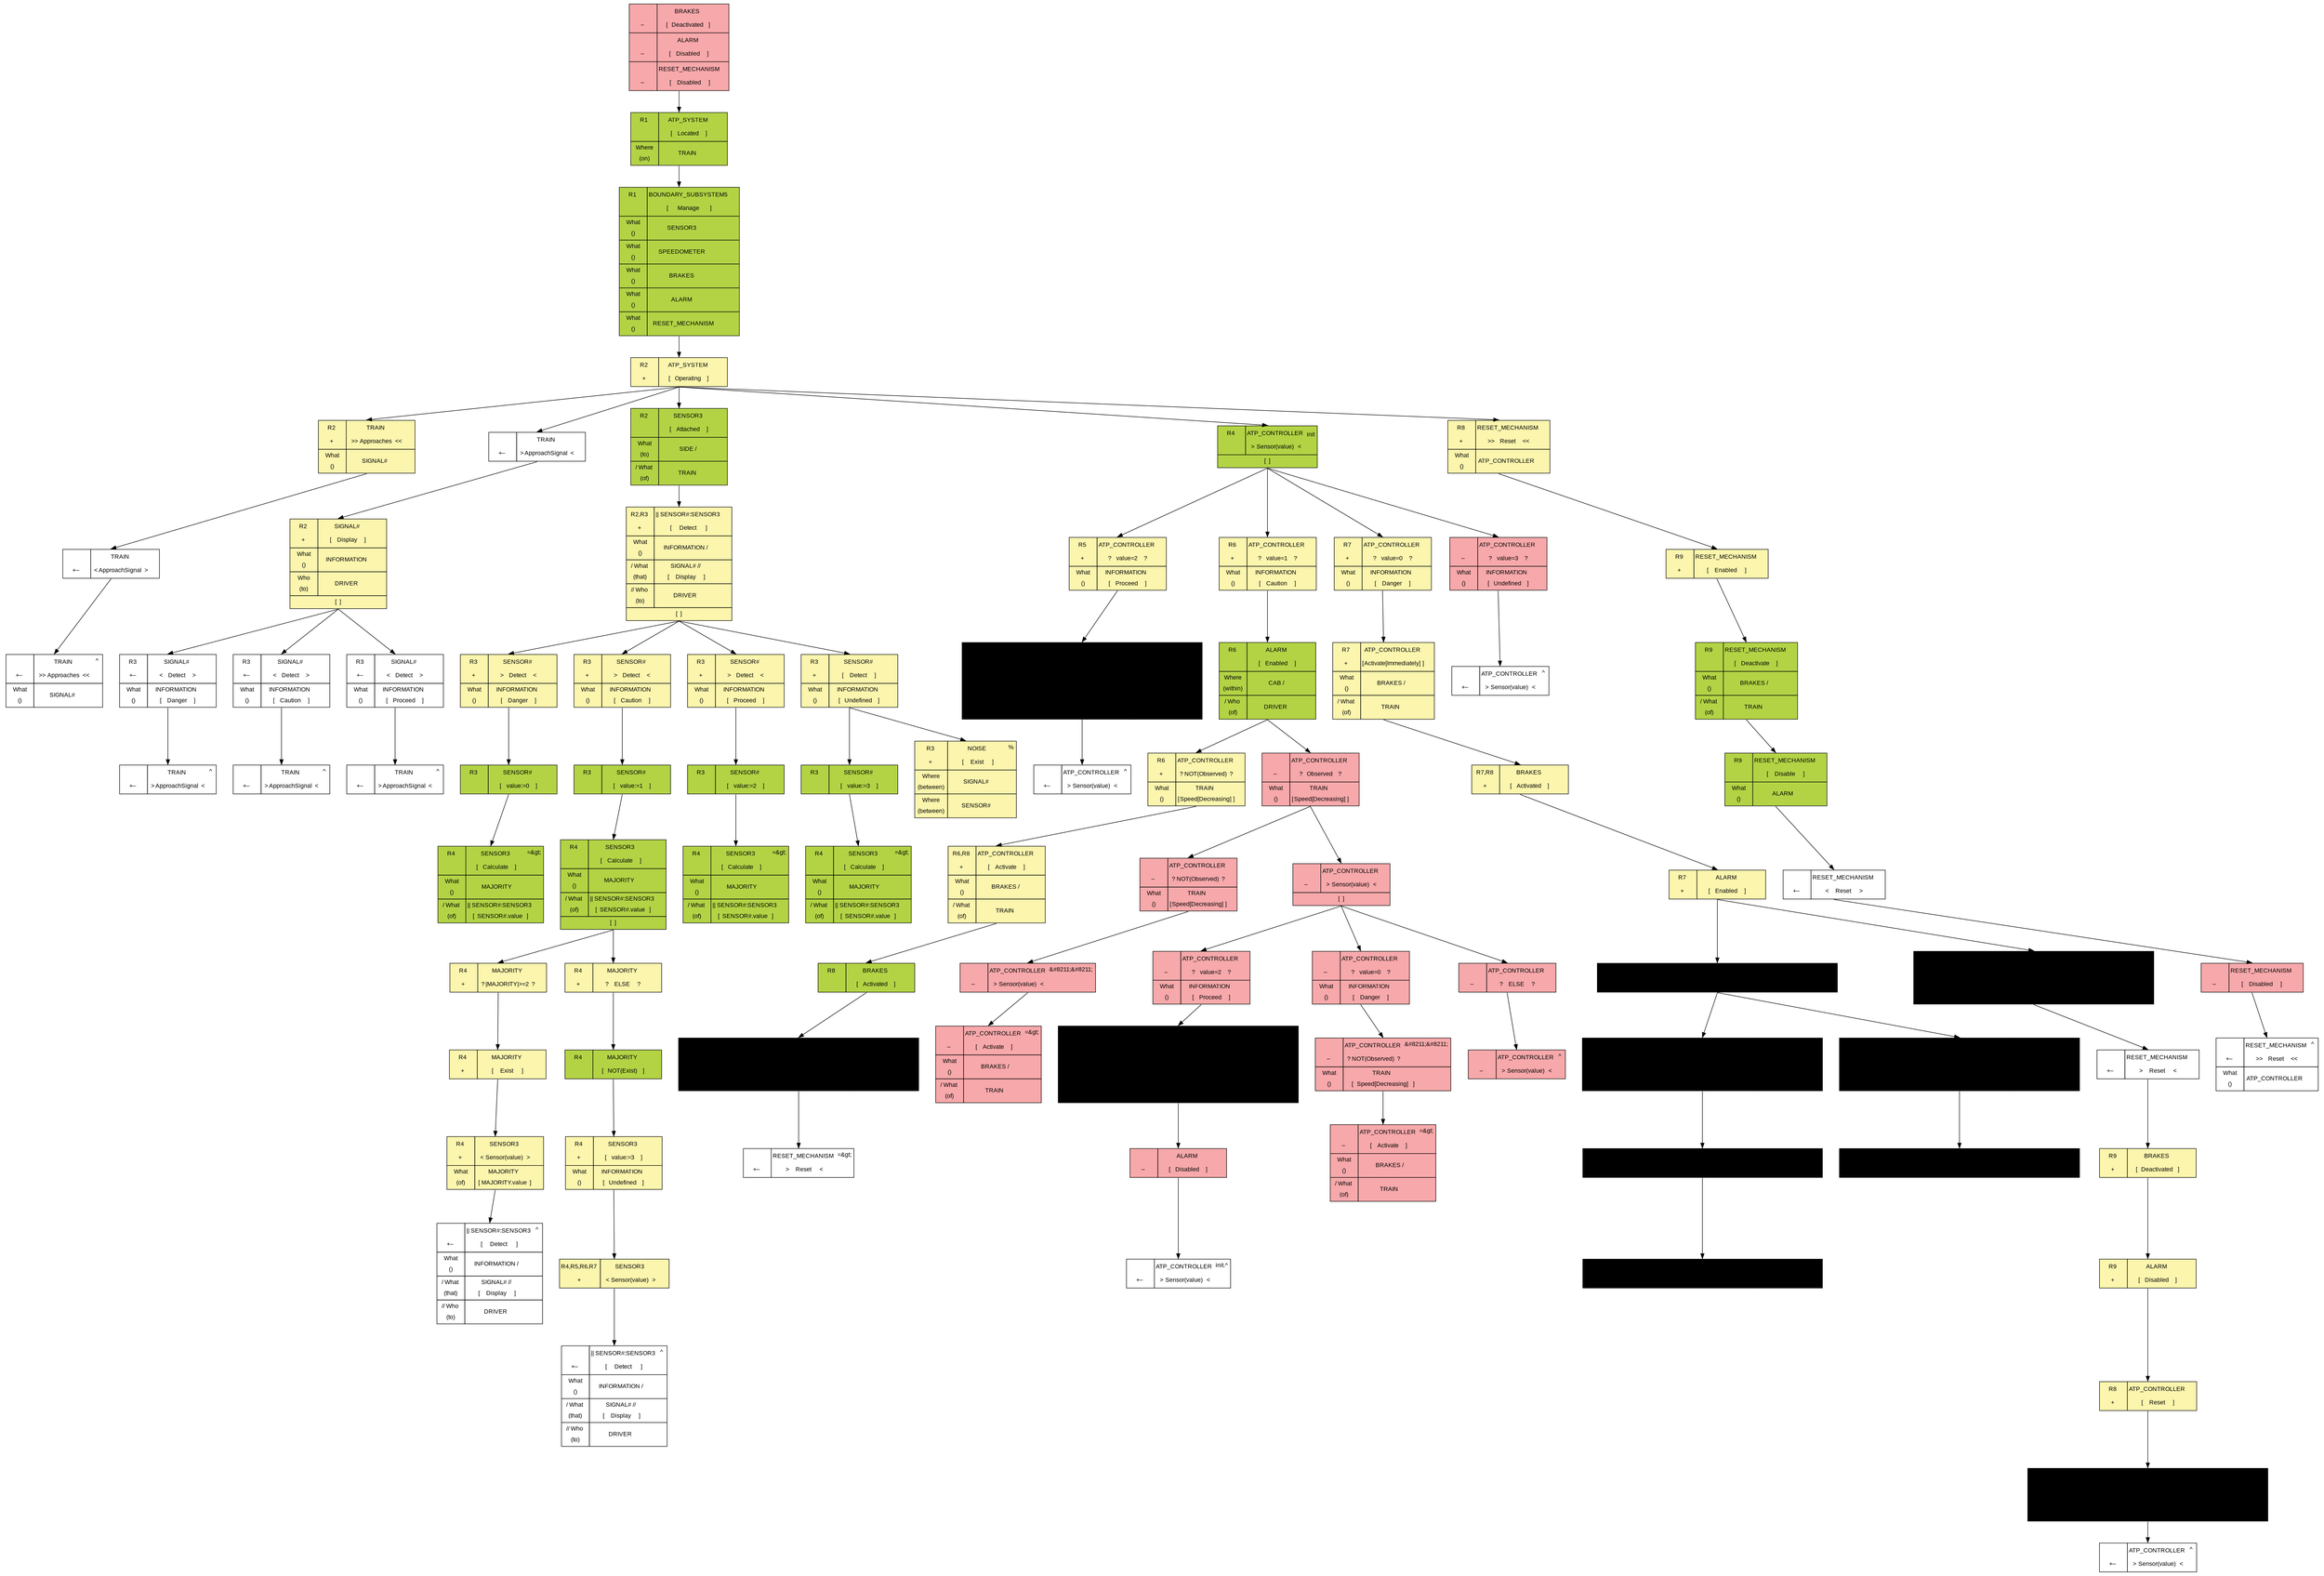 digraph structs {
	splines="line" 
	node [shape=plaintext, fontname=Arial, fontsize=12]; 
	n1 [label=<<TABLE BORDER="0" BGCOLOR="#F7A8AA" CELLBORDER="0" CELLSPACING="0" CELLPADDING="0" PORT="p"><TR><TD><TABLE BORDER="1" CELLBORDER="0" CELLSPACING="2" CELLPADDING="0"><TR><TD  WIDTH="50" HEIGHT="25">  </TD></TR><TR><TD  WIDTH="50" HEIGHT="25">&#8211; </TD></TR></TABLE></TD><TD><TABLE BORDER="1" CELLBORDER="0" CELLSPACING="2" CELLPADDING="0"><TR><TD  HEIGHT="25" WIDTH="115" PORT="top">BRAKES </TD><TD  WIDTH="15" HEIGHT="25"><TABLE BORDER="0" CELLBORDER="0" CELLSPACING="2" CELLPADDING="0"><TR><TD></TD></TR><TR><TD></TD></TR></TABLE></TD></TR><TR><TD  HEIGHT="25" WIDTH="115"><TABLE BORDER="0" CELLBORDER="0" CELLSPACING="0" CELLPADDING="0"><TR><TD ALIGN="RIGHT">[</TD><TD>Deactivated </TD><TD ALIGN="LEFT">&#93;</TD></TR></TABLE></TD></TR></TABLE></TD></TR><TR><TD><TABLE BORDER="1" BGCOLOR="#F7A8AA" CELLBORDER="0" CELLSPACING="2" CELLPADDING="0"><TR><TD  WIDTH="50" HEIGHT="25">  </TD></TR><TR><TD  WIDTH="50" HEIGHT="25">&#8211; </TD></TR></TABLE></TD><TD><TABLE BORDER="1" BGCOLOR="#F7A8AA" CELLBORDER="0" CELLSPACING="2" CELLPADDING="0"><TR><TD  HEIGHT="25" WIDTH="115" PORT="top">ALARM </TD><TD  WIDTH="10" HEIGHT="25"> </TD></TR><TR><TD  HEIGHT="25" WIDTH="115"><TABLE BORDER="0" CELLBORDER="0" CELLSPACING="0" CELLPADDING="0"><TR><TD ALIGN="RIGHT">[</TD><TD>Disabled </TD><TD ALIGN="LEFT">&#93;</TD></TR></TABLE></TD></TR></TABLE></TD></TR><TR><TD><TABLE BORDER="1" BGCOLOR="#F7A8AA" CELLBORDER="0" CELLSPACING="2" CELLPADDING="0"><TR><TD  WIDTH="50" HEIGHT="25">  </TD></TR><TR><TD  WIDTH="50" HEIGHT="25">&#8211; </TD></TR></TABLE></TD><TD><TABLE BORDER="1" BGCOLOR="#F7A8AA" CELLBORDER="0" CELLSPACING="2" CELLPADDING="0"><TR><TD  HEIGHT="25" WIDTH="115" PORT="top">RESET_MECHANISM </TD><TD  WIDTH="10" HEIGHT="25"> </TD></TR><TR><TD  HEIGHT="25" WIDTH="115"><TABLE BORDER="0" CELLBORDER="0" CELLSPACING="0" CELLPADDING="0"><TR><TD ALIGN="RIGHT">[</TD><TD>Disabled </TD><TD ALIGN="LEFT">&#93;</TD></TR></TABLE></TD></TR></TABLE></TD></TR></TABLE>>]; 
	n2 [label=<<TABLE BORDER="0" BGCOLOR="#B3D345" CELLBORDER="0" CELLSPACING="0" CELLPADDING="0" PORT="p"><TR><TD><TABLE BORDER="1" CELLBORDER="0" CELLSPACING="2" CELLPADDING="0"><TR><TD  WIDTH="50" HEIGHT="25">R1 </TD></TR><TR><TD  WIDTH="50" HEIGHT="25"> </TD></TR></TABLE></TD><TD><TABLE BORDER="1" CELLBORDER="0" CELLSPACING="2" CELLPADDING="0"><TR><TD  HEIGHT="25" WIDTH="115" PORT="top">ATP_SYSTEM </TD><TD  WIDTH="15" HEIGHT="25"><TABLE BORDER="0" CELLBORDER="0" CELLSPACING="2" CELLPADDING="0"><TR><TD></TD></TR><TR><TD></TD></TR></TABLE></TD></TR><TR><TD  HEIGHT="25" WIDTH="115"><TABLE BORDER="0" CELLBORDER="0" CELLSPACING="0" CELLPADDING="0"><TR><TD ALIGN="RIGHT">[</TD><TD>Located </TD><TD ALIGN="LEFT">&#93;</TD></TR></TABLE></TD></TR></TABLE></TD></TR><TR><TD><TABLE BORDER="1" CELLBORDER="0" CELLSPACING="2" CELLPADDING="0"><TR><TD  WIDTH="50" HEIGHT="20"> Where </TD></TR><TR><TD  WIDTH="50" HEIGHT="20"> (on) </TD></TR></TABLE></TD><TD><TABLE BORDER="1" CELLBORDER="0" CELLSPACING="2" CELLPADDING="0"><TR><TD  HEIGHT="40" WIDTH="115" PORT="top">TRAIN  </TD><TD  HEIGHT="40" WIDTH="15"> </TD></TR></TABLE></TD></TR></TABLE>>]; 
	n3 [label=<<TABLE BORDER="0" BGCOLOR="#B3D345" CELLBORDER="0" CELLSPACING="0" CELLPADDING="0" PORT="p"><TR><TD><TABLE BORDER="1" CELLBORDER="0" CELLSPACING="2" CELLPADDING="0"><TR><TD  WIDTH="50" HEIGHT="25">R1 </TD></TR><TR><TD  WIDTH="50" HEIGHT="25"> </TD></TR></TABLE></TD><TD><TABLE BORDER="1" CELLBORDER="0" CELLSPACING="2" CELLPADDING="0"><TR><TD  HEIGHT="25" WIDTH="115" PORT="top">BOUNDARY_SUBSYSTEM5 </TD><TD  WIDTH="15" HEIGHT="25"><TABLE BORDER="0" CELLBORDER="0" CELLSPACING="2" CELLPADDING="0"><TR><TD></TD></TR><TR><TD></TD></TR></TABLE></TD></TR><TR><TD  HEIGHT="25" WIDTH="115"><TABLE BORDER="0" CELLBORDER="0" CELLSPACING="0" CELLPADDING="0"><TR><TD ALIGN="RIGHT">[</TD><TD>Manage </TD><TD ALIGN="LEFT">&#93;</TD></TR></TABLE></TD></TR></TABLE></TD></TR><TR><TD><TABLE BORDER="1" CELLBORDER="0" CELLSPACING="2" CELLPADDING="0"><TR><TD  WIDTH="50" HEIGHT="20"> What </TD></TR><TR><TD  WIDTH="50" HEIGHT="20"> () </TD></TR></TABLE></TD><TD><TABLE BORDER="1" CELLBORDER="0" CELLSPACING="2" CELLPADDING="0"><TR><TD  HEIGHT="40" WIDTH="115" PORT="top">SENSOR3  </TD><TD  HEIGHT="40" WIDTH="15"> </TD></TR></TABLE></TD></TR><TR><TD><TABLE BORDER="1" CELLBORDER="0" CELLSPACING="2" CELLPADDING="0"><TR><TD  WIDTH="50" HEIGHT="20"> What </TD></TR><TR><TD  WIDTH="50" HEIGHT="20"> () </TD></TR></TABLE></TD><TD><TABLE BORDER="1" CELLBORDER="0" CELLSPACING="2" CELLPADDING="0"><TR><TD  HEIGHT="40" WIDTH="115" PORT="top">SPEEDOMETER  </TD><TD  HEIGHT="40" WIDTH="15"> </TD></TR></TABLE></TD></TR><TR><TD><TABLE BORDER="1" CELLBORDER="0" CELLSPACING="2" CELLPADDING="0"><TR><TD  WIDTH="50" HEIGHT="20"> What </TD></TR><TR><TD  WIDTH="50" HEIGHT="20"> () </TD></TR></TABLE></TD><TD><TABLE BORDER="1" CELLBORDER="0" CELLSPACING="2" CELLPADDING="0"><TR><TD  HEIGHT="40" WIDTH="115" PORT="top">BRAKES  </TD><TD  HEIGHT="40" WIDTH="15"> </TD></TR></TABLE></TD></TR><TR><TD><TABLE BORDER="1" CELLBORDER="0" CELLSPACING="2" CELLPADDING="0"><TR><TD  WIDTH="50" HEIGHT="20"> What </TD></TR><TR><TD  WIDTH="50" HEIGHT="20"> () </TD></TR></TABLE></TD><TD><TABLE BORDER="1" CELLBORDER="0" CELLSPACING="2" CELLPADDING="0"><TR><TD  HEIGHT="40" WIDTH="115" PORT="top">ALARM  </TD><TD  HEIGHT="40" WIDTH="15"> </TD></TR></TABLE></TD></TR><TR><TD><TABLE BORDER="1" CELLBORDER="0" CELLSPACING="2" CELLPADDING="0"><TR><TD  WIDTH="50" HEIGHT="20"> What </TD></TR><TR><TD  WIDTH="50" HEIGHT="20"> () </TD></TR></TABLE></TD><TD><TABLE BORDER="1" CELLBORDER="0" CELLSPACING="2" CELLPADDING="0"><TR><TD  HEIGHT="40" WIDTH="115" PORT="top">RESET_MECHANISM  </TD><TD  HEIGHT="40" WIDTH="15"> </TD></TR></TABLE></TD></TR></TABLE>>]; 
	n4 [label=<<TABLE BORDER="0" BGCOLOR="#FBF5AD" CELLBORDER="0" CELLSPACING="0" CELLPADDING="0" PORT="p"><TR><TD><TABLE BORDER="1" CELLBORDER="0" CELLSPACING="2" CELLPADDING="0"><TR><TD  WIDTH="50" HEIGHT="25">R2 </TD></TR><TR><TD  WIDTH="50" HEIGHT="25">+ </TD></TR></TABLE></TD><TD><TABLE BORDER="1" CELLBORDER="0" CELLSPACING="2" CELLPADDING="0"><TR><TD  HEIGHT="25" WIDTH="115" PORT="top">ATP_SYSTEM </TD><TD  WIDTH="15" HEIGHT="25"><TABLE BORDER="0" CELLBORDER="0" CELLSPACING="2" CELLPADDING="0"><TR><TD></TD></TR><TR><TD></TD></TR></TABLE></TD></TR><TR><TD  HEIGHT="25" WIDTH="115"><TABLE BORDER="0" CELLBORDER="0" CELLSPACING="0" CELLPADDING="0"><TR><TD ALIGN="RIGHT">[</TD><TD>Operating </TD><TD ALIGN="LEFT">&#93;</TD></TR></TABLE></TD></TR></TABLE></TD></TR></TABLE>>]; 
	n5 [label=<<TABLE BORDER="0" BGCOLOR="#FBF5AD" CELLBORDER="0" CELLSPACING="0" CELLPADDING="0" PORT="p"><TR><TD><TABLE BORDER="1" CELLBORDER="0" CELLSPACING="2" CELLPADDING="0"><TR><TD  WIDTH="50" HEIGHT="25">R2 </TD></TR><TR><TD  WIDTH="50" HEIGHT="25">+ </TD></TR></TABLE></TD><TD><TABLE BORDER="1" CELLBORDER="0" CELLSPACING="2" CELLPADDING="0"><TR><TD  HEIGHT="25" WIDTH="115" PORT="top">TRAIN </TD><TD  WIDTH="15" HEIGHT="25"><TABLE BORDER="0" CELLBORDER="0" CELLSPACING="2" CELLPADDING="0"><TR><TD></TD></TR><TR><TD></TD></TR></TABLE></TD></TR><TR><TD  HEIGHT="25" WIDTH="115"><TABLE BORDER="0" CELLBORDER="0" CELLSPACING="0" CELLPADDING="0"><TR><TD ALIGN="RIGHT">&gt;&gt;</TD><TD>Approaches </TD><TD ALIGN="LEFT">&lt;&lt;</TD></TR></TABLE></TD></TR></TABLE></TD></TR><TR><TD><TABLE BORDER="1" CELLBORDER="0" CELLSPACING="2" CELLPADDING="0"><TR><TD  WIDTH="50" HEIGHT="20"> What </TD></TR><TR><TD  WIDTH="50" HEIGHT="20"> () </TD></TR></TABLE></TD><TD><TABLE BORDER="1" CELLBORDER="0" CELLSPACING="2" CELLPADDING="0"><TR><TD  HEIGHT="40" WIDTH="115" PORT="top">SIGNAL#  </TD><TD  HEIGHT="40" WIDTH="15"> </TD></TR></TABLE></TD></TR></TABLE>>]; 
	n6 [label=<<TABLE BORDER="0" BGCOLOR="#FFFFFF" CELLBORDER="0" CELLSPACING="0" CELLPADDING="0" PORT="p"><TR><TD><TABLE BORDER="1" CELLBORDER="0" CELLSPACING="2" CELLPADDING="0"><TR><TD  WIDTH="50" HEIGHT="25">  </TD></TR><TR><TD  WIDTH="50" HEIGHT="25">+&#8211; </TD></TR></TABLE></TD><TD><TABLE BORDER="1" CELLBORDER="0" CELLSPACING="2" CELLPADDING="0"><TR><TD  HEIGHT="25" WIDTH="115" PORT="top">TRAIN </TD><TD  WIDTH="15" HEIGHT="25"><TABLE BORDER="0" CELLBORDER="0" CELLSPACING="2" CELLPADDING="0"><TR><TD></TD></TR><TR><TD></TD></TR></TABLE></TD></TR><TR><TD  HEIGHT="25" WIDTH="115"><TABLE BORDER="0" CELLBORDER="0" CELLSPACING="0" CELLPADDING="0"><TR><TD ALIGN="RIGHT">&lt;</TD><TD>ApproachSignal </TD><TD ALIGN="LEFT">&gt;</TD></TR></TABLE></TD></TR></TABLE></TD></TR></TABLE>>]; 
	n7 [label=<<TABLE BORDER="0" BGCOLOR="#FFFFFF" CELLBORDER="0" CELLSPACING="0" CELLPADDING="0" PORT="p"><TR><TD><TABLE BORDER="1" CELLBORDER="0" CELLSPACING="2" CELLPADDING="0"><TR><TD  WIDTH="50" HEIGHT="25">  </TD></TR><TR><TD  WIDTH="50" HEIGHT="25">+&#8211; </TD></TR></TABLE></TD><TD><TABLE BORDER="1" CELLBORDER="0" CELLSPACING="2" CELLPADDING="0"><TR><TD  HEIGHT="25" WIDTH="115" PORT="top">TRAIN </TD><TD  WIDTH="15" HEIGHT="25"><TABLE BORDER="0" CELLBORDER="0" CELLSPACING="2" CELLPADDING="0"><TR><TD>^</TD></TR><TR><TD></TD></TR></TABLE></TD></TR><TR><TD  HEIGHT="25" WIDTH="115"><TABLE BORDER="0" CELLBORDER="0" CELLSPACING="0" CELLPADDING="0"><TR><TD ALIGN="RIGHT">&gt;&gt;</TD><TD>Approaches </TD><TD ALIGN="LEFT">&lt;&lt;</TD></TR></TABLE></TD></TR></TABLE></TD></TR><TR><TD><TABLE BORDER="1" CELLBORDER="0" CELLSPACING="2" CELLPADDING="0"><TR><TD  WIDTH="50" HEIGHT="20"> What </TD></TR><TR><TD  WIDTH="50" HEIGHT="20"> () </TD></TR></TABLE></TD><TD><TABLE BORDER="1" CELLBORDER="0" CELLSPACING="2" CELLPADDING="0"><TR><TD  HEIGHT="40" WIDTH="115" PORT="top">SIGNAL#  </TD><TD  HEIGHT="40" WIDTH="15"> </TD></TR></TABLE></TD></TR></TABLE>>]; 
	n8 [label=<<TABLE BORDER="0" BGCOLOR="#FFFFFF" CELLBORDER="0" CELLSPACING="0" CELLPADDING="0" PORT="p"><TR><TD><TABLE BORDER="1" CELLBORDER="0" CELLSPACING="2" CELLPADDING="0"><TR><TD  WIDTH="50" HEIGHT="25">  </TD></TR><TR><TD  WIDTH="50" HEIGHT="25">+&#8211; </TD></TR></TABLE></TD><TD><TABLE BORDER="1" CELLBORDER="0" CELLSPACING="2" CELLPADDING="0"><TR><TD  HEIGHT="25" WIDTH="115" PORT="top">TRAIN </TD><TD  WIDTH="15" HEIGHT="25"><TABLE BORDER="0" CELLBORDER="0" CELLSPACING="2" CELLPADDING="0"><TR><TD></TD></TR><TR><TD></TD></TR></TABLE></TD></TR><TR><TD  HEIGHT="25" WIDTH="115"><TABLE BORDER="0" CELLBORDER="0" CELLSPACING="0" CELLPADDING="0"><TR><TD ALIGN="RIGHT">&gt;</TD><TD>ApproachSignal </TD><TD ALIGN="LEFT">&lt;</TD></TR></TABLE></TD></TR></TABLE></TD></TR></TABLE>>]; 
	n9 [label=<<TABLE BORDER="0" BGCOLOR="#FBF5AD" CELLBORDER="0" CELLSPACING="0" CELLPADDING="0" PORT="p"><TR><TD><TABLE BORDER="1" CELLBORDER="0" CELLSPACING="2" CELLPADDING="0"><TR><TD  WIDTH="50" HEIGHT="25">R2 </TD></TR><TR><TD  WIDTH="50" HEIGHT="25">+ </TD></TR></TABLE></TD><TD><TABLE BORDER="1" CELLBORDER="0" CELLSPACING="2" CELLPADDING="0"><TR><TD  HEIGHT="25" WIDTH="115" PORT="top">SIGNAL# </TD><TD  WIDTH="15" HEIGHT="25"><TABLE BORDER="0" CELLBORDER="0" CELLSPACING="2" CELLPADDING="0"><TR><TD></TD></TR><TR><TD></TD></TR></TABLE></TD></TR><TR><TD  HEIGHT="25" WIDTH="115"><TABLE BORDER="0" CELLBORDER="0" CELLSPACING="0" CELLPADDING="0"><TR><TD ALIGN="RIGHT">[</TD><TD>Display </TD><TD ALIGN="LEFT">&#93;</TD></TR></TABLE></TD></TR></TABLE></TD></TR><TR><TD><TABLE BORDER="1" CELLBORDER="0" CELLSPACING="2" CELLPADDING="0"><TR><TD  WIDTH="50" HEIGHT="20"> What </TD></TR><TR><TD  WIDTH="50" HEIGHT="20"> () </TD></TR></TABLE></TD><TD><TABLE BORDER="1" CELLBORDER="0" CELLSPACING="2" CELLPADDING="0"><TR><TD  HEIGHT="40" WIDTH="115" PORT="top">INFORMATION  </TD><TD  HEIGHT="40" WIDTH="15"> </TD></TR></TABLE></TD></TR><TR><TD><TABLE BORDER="1" CELLBORDER="0" CELLSPACING="2" CELLPADDING="0"><TR><TD  WIDTH="50" HEIGHT="20"> Who </TD></TR><TR><TD  WIDTH="50" HEIGHT="20"> (to) </TD></TR></TABLE></TD><TD><TABLE BORDER="1" CELLBORDER="0" CELLSPACING="2" CELLPADDING="0"><TR><TD  HEIGHT="40" WIDTH="115" PORT="top">DRIVER  </TD><TD  HEIGHT="40" WIDTH="15"> </TD></TR></TABLE></TD></TR><TR><TD COLSPAN="2"><TABLE BORDER="1" CELLBORDER="0" CELLSPACING="2" CELLPADDING="0" ><TR><TD  WIDTH="0" HEIGHT="20">[  ]</TD></TR></TABLE></TD></TR></TABLE>>]; 
	n10 [label=<<TABLE BORDER="0" BGCOLOR="#FFFFFF" CELLBORDER="0" CELLSPACING="0" CELLPADDING="0" PORT="p"><TR><TD><TABLE BORDER="1" CELLBORDER="0" CELLSPACING="2" CELLPADDING="0"><TR><TD  WIDTH="50" HEIGHT="25">R3 </TD></TR><TR><TD  WIDTH="50" HEIGHT="25">+&#8211; </TD></TR></TABLE></TD><TD><TABLE BORDER="1" CELLBORDER="0" CELLSPACING="2" CELLPADDING="0"><TR><TD  HEIGHT="25" WIDTH="115" PORT="top">SIGNAL# </TD><TD  WIDTH="15" HEIGHT="25"><TABLE BORDER="0" CELLBORDER="0" CELLSPACING="2" CELLPADDING="0"><TR><TD></TD></TR><TR><TD></TD></TR></TABLE></TD></TR><TR><TD  HEIGHT="25" WIDTH="115"><TABLE BORDER="0" CELLBORDER="0" CELLSPACING="0" CELLPADDING="0"><TR><TD ALIGN="RIGHT">&lt;</TD><TD>Detect </TD><TD ALIGN="LEFT">&gt;</TD></TR></TABLE></TD></TR></TABLE></TD></TR><TR><TD><TABLE BORDER="1" CELLBORDER="0" CELLSPACING="2" CELLPADDING="0"><TR><TD  WIDTH="50" HEIGHT="20"> What </TD></TR><TR><TD  WIDTH="50" HEIGHT="20"> () </TD></TR></TABLE></TD><TD><TABLE BORDER="1" CELLBORDER="0" CELLSPACING="2" CELLPADDING="0"><TR><TD  HEIGHT="20" WIDTH="115" PORT="top">INFORMATION  </TD><TD  HEIGHT="20" WIDTH="15"> </TD></TR><TR><TD  HEIGHT="20" WIDTH="115"><TABLE BORDER="0" CELLBORDER="0" CELLSPACING="0" CELLPADDING="0"><TR><TD ALIGN="RIGHT">[</TD><TD>Danger </TD><TD ALIGN="LEFT">&#93;</TD></TR></TABLE></TD></TR></TABLE></TD></TR></TABLE>>]; 
	n11 [label=<<TABLE BORDER="0" BGCOLOR="#FFFFFF" CELLBORDER="0" CELLSPACING="0" CELLPADDING="0" PORT="p"><TR><TD><TABLE BORDER="1" CELLBORDER="0" CELLSPACING="2" CELLPADDING="0"><TR><TD  WIDTH="50" HEIGHT="25">  </TD></TR><TR><TD  WIDTH="50" HEIGHT="25">+&#8211; </TD></TR></TABLE></TD><TD><TABLE BORDER="1" CELLBORDER="0" CELLSPACING="2" CELLPADDING="0"><TR><TD  HEIGHT="25" WIDTH="115" PORT="top">TRAIN </TD><TD  WIDTH="15" HEIGHT="25"><TABLE BORDER="0" CELLBORDER="0" CELLSPACING="2" CELLPADDING="0"><TR><TD>^</TD></TR><TR><TD></TD></TR></TABLE></TD></TR><TR><TD  HEIGHT="25" WIDTH="115"><TABLE BORDER="0" CELLBORDER="0" CELLSPACING="0" CELLPADDING="0"><TR><TD ALIGN="RIGHT">&gt;</TD><TD>ApproachSignal </TD><TD ALIGN="LEFT">&lt;</TD></TR></TABLE></TD></TR></TABLE></TD></TR></TABLE>>]; 
	n12 [label=<<TABLE BORDER="0" BGCOLOR="#FFFFFF" CELLBORDER="0" CELLSPACING="0" CELLPADDING="0" PORT="p"><TR><TD><TABLE BORDER="1" CELLBORDER="0" CELLSPACING="2" CELLPADDING="0"><TR><TD  WIDTH="50" HEIGHT="25">R3 </TD></TR><TR><TD  WIDTH="50" HEIGHT="25">+&#8211; </TD></TR></TABLE></TD><TD><TABLE BORDER="1" CELLBORDER="0" CELLSPACING="2" CELLPADDING="0"><TR><TD  HEIGHT="25" WIDTH="115" PORT="top">SIGNAL# </TD><TD  WIDTH="15" HEIGHT="25"><TABLE BORDER="0" CELLBORDER="0" CELLSPACING="2" CELLPADDING="0"><TR><TD></TD></TR><TR><TD></TD></TR></TABLE></TD></TR><TR><TD  HEIGHT="25" WIDTH="115"><TABLE BORDER="0" CELLBORDER="0" CELLSPACING="0" CELLPADDING="0"><TR><TD ALIGN="RIGHT">&lt;</TD><TD>Detect </TD><TD ALIGN="LEFT">&gt;</TD></TR></TABLE></TD></TR></TABLE></TD></TR><TR><TD><TABLE BORDER="1" CELLBORDER="0" CELLSPACING="2" CELLPADDING="0"><TR><TD  WIDTH="50" HEIGHT="20"> What </TD></TR><TR><TD  WIDTH="50" HEIGHT="20"> () </TD></TR></TABLE></TD><TD><TABLE BORDER="1" CELLBORDER="0" CELLSPACING="2" CELLPADDING="0"><TR><TD  HEIGHT="20" WIDTH="115" PORT="top">INFORMATION  </TD><TD  HEIGHT="20" WIDTH="15"> </TD></TR><TR><TD  HEIGHT="20" WIDTH="115"><TABLE BORDER="0" CELLBORDER="0" CELLSPACING="0" CELLPADDING="0"><TR><TD ALIGN="RIGHT">[</TD><TD>Caution </TD><TD ALIGN="LEFT">&#93;</TD></TR></TABLE></TD></TR></TABLE></TD></TR></TABLE>>]; 
	n13 [label=<<TABLE BORDER="0" BGCOLOR="#FFFFFF" CELLBORDER="0" CELLSPACING="0" CELLPADDING="0" PORT="p"><TR><TD><TABLE BORDER="1" CELLBORDER="0" CELLSPACING="2" CELLPADDING="0"><TR><TD  WIDTH="50" HEIGHT="25">  </TD></TR><TR><TD  WIDTH="50" HEIGHT="25">+&#8211; </TD></TR></TABLE></TD><TD><TABLE BORDER="1" CELLBORDER="0" CELLSPACING="2" CELLPADDING="0"><TR><TD  HEIGHT="25" WIDTH="115" PORT="top">TRAIN </TD><TD  WIDTH="15" HEIGHT="25"><TABLE BORDER="0" CELLBORDER="0" CELLSPACING="2" CELLPADDING="0"><TR><TD>^</TD></TR><TR><TD></TD></TR></TABLE></TD></TR><TR><TD  HEIGHT="25" WIDTH="115"><TABLE BORDER="0" CELLBORDER="0" CELLSPACING="0" CELLPADDING="0"><TR><TD ALIGN="RIGHT">&gt;</TD><TD>ApproachSignal </TD><TD ALIGN="LEFT">&lt;</TD></TR></TABLE></TD></TR></TABLE></TD></TR></TABLE>>]; 
	n14 [label=<<TABLE BORDER="0" BGCOLOR="#FFFFFF" CELLBORDER="0" CELLSPACING="0" CELLPADDING="0" PORT="p"><TR><TD><TABLE BORDER="1" CELLBORDER="0" CELLSPACING="2" CELLPADDING="0"><TR><TD  WIDTH="50" HEIGHT="25">R3 </TD></TR><TR><TD  WIDTH="50" HEIGHT="25">+&#8211; </TD></TR></TABLE></TD><TD><TABLE BORDER="1" CELLBORDER="0" CELLSPACING="2" CELLPADDING="0"><TR><TD  HEIGHT="25" WIDTH="115" PORT="top">SIGNAL# </TD><TD  WIDTH="15" HEIGHT="25"><TABLE BORDER="0" CELLBORDER="0" CELLSPACING="2" CELLPADDING="0"><TR><TD></TD></TR><TR><TD></TD></TR></TABLE></TD></TR><TR><TD  HEIGHT="25" WIDTH="115"><TABLE BORDER="0" CELLBORDER="0" CELLSPACING="0" CELLPADDING="0"><TR><TD ALIGN="RIGHT">&lt;</TD><TD>Detect </TD><TD ALIGN="LEFT">&gt;</TD></TR></TABLE></TD></TR></TABLE></TD></TR><TR><TD><TABLE BORDER="1" CELLBORDER="0" CELLSPACING="2" CELLPADDING="0"><TR><TD  WIDTH="50" HEIGHT="20"> What </TD></TR><TR><TD  WIDTH="50" HEIGHT="20"> () </TD></TR></TABLE></TD><TD><TABLE BORDER="1" CELLBORDER="0" CELLSPACING="2" CELLPADDING="0"><TR><TD  HEIGHT="20" WIDTH="115" PORT="top">INFORMATION  </TD><TD  HEIGHT="20" WIDTH="15"> </TD></TR><TR><TD  HEIGHT="20" WIDTH="115"><TABLE BORDER="0" CELLBORDER="0" CELLSPACING="0" CELLPADDING="0"><TR><TD ALIGN="RIGHT">[</TD><TD>Proceed </TD><TD ALIGN="LEFT">&#93;</TD></TR></TABLE></TD></TR></TABLE></TD></TR></TABLE>>]; 
	n15 [label=<<TABLE BORDER="0" BGCOLOR="#FFFFFF" CELLBORDER="0" CELLSPACING="0" CELLPADDING="0" PORT="p"><TR><TD><TABLE BORDER="1" CELLBORDER="0" CELLSPACING="2" CELLPADDING="0"><TR><TD  WIDTH="50" HEIGHT="25">  </TD></TR><TR><TD  WIDTH="50" HEIGHT="25">+&#8211; </TD></TR></TABLE></TD><TD><TABLE BORDER="1" CELLBORDER="0" CELLSPACING="2" CELLPADDING="0"><TR><TD  HEIGHT="25" WIDTH="115" PORT="top">TRAIN </TD><TD  WIDTH="15" HEIGHT="25"><TABLE BORDER="0" CELLBORDER="0" CELLSPACING="2" CELLPADDING="0"><TR><TD>^</TD></TR><TR><TD></TD></TR></TABLE></TD></TR><TR><TD  HEIGHT="25" WIDTH="115"><TABLE BORDER="0" CELLBORDER="0" CELLSPACING="0" CELLPADDING="0"><TR><TD ALIGN="RIGHT">&gt;</TD><TD>ApproachSignal </TD><TD ALIGN="LEFT">&lt;</TD></TR></TABLE></TD></TR></TABLE></TD></TR></TABLE>>]; 
	n16 [label=<<TABLE BORDER="0" BGCOLOR="#B3D345" CELLBORDER="0" CELLSPACING="0" CELLPADDING="0" PORT="p"><TR><TD><TABLE BORDER="1" CELLBORDER="0" CELLSPACING="2" CELLPADDING="0"><TR><TD  WIDTH="50" HEIGHT="25">R2 </TD></TR><TR><TD  WIDTH="50" HEIGHT="25"> </TD></TR></TABLE></TD><TD><TABLE BORDER="1" CELLBORDER="0" CELLSPACING="2" CELLPADDING="0"><TR><TD  HEIGHT="25" WIDTH="115" PORT="top">SENSOR3 </TD><TD  WIDTH="15" HEIGHT="25"><TABLE BORDER="0" CELLBORDER="0" CELLSPACING="2" CELLPADDING="0"><TR><TD></TD></TR><TR><TD></TD></TR></TABLE></TD></TR><TR><TD  HEIGHT="25" WIDTH="115"><TABLE BORDER="0" CELLBORDER="0" CELLSPACING="0" CELLPADDING="0"><TR><TD ALIGN="RIGHT">[</TD><TD>Attached </TD><TD ALIGN="LEFT">&#93;</TD></TR></TABLE></TD></TR></TABLE></TD></TR><TR><TD><TABLE BORDER="1" CELLBORDER="0" CELLSPACING="2" CELLPADDING="0"><TR><TD  WIDTH="50" HEIGHT="20"> What </TD></TR><TR><TD  WIDTH="50" HEIGHT="20"> (to) </TD></TR></TABLE></TD><TD><TABLE BORDER="1" CELLBORDER="0" CELLSPACING="2" CELLPADDING="0"><TR><TD  HEIGHT="40" WIDTH="115" PORT="top">SIDE / </TD><TD  HEIGHT="40" WIDTH="15"> </TD></TR></TABLE></TD></TR><TR><TD><TABLE BORDER="1" CELLBORDER="0" CELLSPACING="2" CELLPADDING="0"><TR><TD  WIDTH="50" HEIGHT="20">/ What </TD></TR><TR><TD  WIDTH="50" HEIGHT="20"> (of) </TD></TR></TABLE></TD><TD><TABLE BORDER="1" CELLBORDER="0" CELLSPACING="2" CELLPADDING="0"><TR><TD  HEIGHT="40" WIDTH="115" PORT="top">TRAIN  </TD><TD  HEIGHT="40" WIDTH="15"> </TD></TR></TABLE></TD></TR></TABLE>>]; 
	n17 [label=<<TABLE BORDER="0" BGCOLOR="#FBF5AD" CELLBORDER="0" CELLSPACING="0" CELLPADDING="0" PORT="p"><TR><TD><TABLE BORDER="1" CELLBORDER="0" CELLSPACING="2" CELLPADDING="0"><TR><TD  WIDTH="50" HEIGHT="25">R2,R3 </TD></TR><TR><TD  WIDTH="50" HEIGHT="25">+ </TD></TR></TABLE></TD><TD><TABLE BORDER="1" CELLBORDER="0" CELLSPACING="2" CELLPADDING="0"><TR><TD  HEIGHT="25" WIDTH="115" PORT="top">|| SENSOR#:SENSOR3 </TD><TD  WIDTH="15" HEIGHT="25"><TABLE BORDER="0" CELLBORDER="0" CELLSPACING="2" CELLPADDING="0"><TR><TD></TD></TR><TR><TD></TD></TR></TABLE></TD></TR><TR><TD  HEIGHT="25" WIDTH="115"><TABLE BORDER="0" CELLBORDER="0" CELLSPACING="0" CELLPADDING="0"><TR><TD ALIGN="RIGHT">[</TD><TD>Detect </TD><TD ALIGN="LEFT">&#93;</TD></TR></TABLE></TD></TR></TABLE></TD></TR><TR><TD><TABLE BORDER="1" CELLBORDER="0" CELLSPACING="2" CELLPADDING="0"><TR><TD  WIDTH="50" HEIGHT="20"> What </TD></TR><TR><TD  WIDTH="50" HEIGHT="20"> () </TD></TR></TABLE></TD><TD><TABLE BORDER="1" CELLBORDER="0" CELLSPACING="2" CELLPADDING="0"><TR><TD  HEIGHT="40" WIDTH="115" PORT="top">INFORMATION / </TD><TD  HEIGHT="40" WIDTH="15"> </TD></TR></TABLE></TD></TR><TR><TD><TABLE BORDER="1" CELLBORDER="0" CELLSPACING="2" CELLPADDING="0"><TR><TD  WIDTH="50" HEIGHT="20">/ What </TD></TR><TR><TD  WIDTH="50" HEIGHT="20"> (that) </TD></TR></TABLE></TD><TD><TABLE BORDER="1" CELLBORDER="0" CELLSPACING="2" CELLPADDING="0"><TR><TD  HEIGHT="20" WIDTH="115" PORT="top">SIGNAL# // </TD><TD  HEIGHT="20" WIDTH="15"> </TD></TR><TR><TD  HEIGHT="20" WIDTH="115"><TABLE BORDER="0" CELLBORDER="0" CELLSPACING="0" CELLPADDING="0"><TR><TD ALIGN="RIGHT">[</TD><TD>Display </TD><TD ALIGN="LEFT">&#93;</TD></TR></TABLE></TD></TR></TABLE></TD></TR><TR><TD><TABLE BORDER="1" CELLBORDER="0" CELLSPACING="2" CELLPADDING="0"><TR><TD  WIDTH="50" HEIGHT="20">// Who </TD></TR><TR><TD  WIDTH="50" HEIGHT="20"> (to) </TD></TR></TABLE></TD><TD><TABLE BORDER="1" CELLBORDER="0" CELLSPACING="2" CELLPADDING="0"><TR><TD  HEIGHT="40" WIDTH="115" PORT="top">DRIVER  </TD><TD  HEIGHT="40" WIDTH="15"> </TD></TR></TABLE></TD></TR><TR><TD COLSPAN="2"><TABLE BORDER="1" CELLBORDER="0" CELLSPACING="2" CELLPADDING="0" ><TR><TD  WIDTH="0" HEIGHT="20">[  ]</TD></TR></TABLE></TD></TR></TABLE>>]; 
	n18 [label=<<TABLE BORDER="0" BGCOLOR="#FBF5AD" CELLBORDER="0" CELLSPACING="0" CELLPADDING="0" PORT="p"><TR><TD><TABLE BORDER="1" CELLBORDER="0" CELLSPACING="2" CELLPADDING="0"><TR><TD  WIDTH="50" HEIGHT="25">R3 </TD></TR><TR><TD  WIDTH="50" HEIGHT="25">+ </TD></TR></TABLE></TD><TD><TABLE BORDER="1" CELLBORDER="0" CELLSPACING="2" CELLPADDING="0"><TR><TD  HEIGHT="25" WIDTH="115" PORT="top">SENSOR# </TD><TD  WIDTH="15" HEIGHT="25"><TABLE BORDER="0" CELLBORDER="0" CELLSPACING="2" CELLPADDING="0"><TR><TD></TD></TR><TR><TD></TD></TR></TABLE></TD></TR><TR><TD  HEIGHT="25" WIDTH="115"><TABLE BORDER="0" CELLBORDER="0" CELLSPACING="0" CELLPADDING="0"><TR><TD ALIGN="RIGHT">&gt;</TD><TD>Detect </TD><TD ALIGN="LEFT">&lt;</TD></TR></TABLE></TD></TR></TABLE></TD></TR><TR><TD><TABLE BORDER="1" CELLBORDER="0" CELLSPACING="2" CELLPADDING="0"><TR><TD  WIDTH="50" HEIGHT="20"> What </TD></TR><TR><TD  WIDTH="50" HEIGHT="20"> () </TD></TR></TABLE></TD><TD><TABLE BORDER="1" CELLBORDER="0" CELLSPACING="2" CELLPADDING="0"><TR><TD  HEIGHT="20" WIDTH="115" PORT="top">INFORMATION  </TD><TD  HEIGHT="20" WIDTH="15"> </TD></TR><TR><TD  HEIGHT="20" WIDTH="115"><TABLE BORDER="0" CELLBORDER="0" CELLSPACING="0" CELLPADDING="0"><TR><TD ALIGN="RIGHT">[</TD><TD>Danger </TD><TD ALIGN="LEFT">&#93;</TD></TR></TABLE></TD></TR></TABLE></TD></TR></TABLE>>]; 
	n19 [label=<<TABLE BORDER="0" BGCOLOR="#B3D345" CELLBORDER="0" CELLSPACING="0" CELLPADDING="0" PORT="p"><TR><TD><TABLE BORDER="1" CELLBORDER="0" CELLSPACING="2" CELLPADDING="0"><TR><TD  WIDTH="50" HEIGHT="25">R3 </TD></TR><TR><TD  WIDTH="50" HEIGHT="25"> </TD></TR></TABLE></TD><TD><TABLE BORDER="1" CELLBORDER="0" CELLSPACING="2" CELLPADDING="0"><TR><TD  HEIGHT="25" WIDTH="115" PORT="top">SENSOR# </TD><TD  WIDTH="15" HEIGHT="25"><TABLE BORDER="0" CELLBORDER="0" CELLSPACING="2" CELLPADDING="0"><TR><TD></TD></TR><TR><TD></TD></TR></TABLE></TD></TR><TR><TD  HEIGHT="25" WIDTH="115"><TABLE BORDER="0" CELLBORDER="0" CELLSPACING="0" CELLPADDING="0"><TR><TD ALIGN="RIGHT">[</TD><TD>value:=0 </TD><TD ALIGN="LEFT">&#93;</TD></TR></TABLE></TD></TR></TABLE></TD></TR></TABLE>>]; 
	n20 [label=<<TABLE BORDER="0" BGCOLOR="#B3D345" CELLBORDER="0" CELLSPACING="0" CELLPADDING="0" PORT="p"><TR><TD><TABLE BORDER="1" CELLBORDER="0" CELLSPACING="2" CELLPADDING="0"><TR><TD  WIDTH="50" HEIGHT="25">R4 </TD></TR><TR><TD  WIDTH="50" HEIGHT="25"> </TD></TR></TABLE></TD><TD><TABLE BORDER="1" CELLBORDER="0" CELLSPACING="2" CELLPADDING="0"><TR><TD  HEIGHT="25" WIDTH="115" PORT="top">SENSOR3 </TD><TD  WIDTH="15" HEIGHT="25"><TABLE BORDER="0" CELLBORDER="0" CELLSPACING="2" CELLPADDING="0"><TR><TD>=&amp;gt;</TD></TR><TR><TD></TD></TR></TABLE></TD></TR><TR><TD  HEIGHT="25" WIDTH="115"><TABLE BORDER="0" CELLBORDER="0" CELLSPACING="0" CELLPADDING="0"><TR><TD ALIGN="RIGHT">[</TD><TD>Calculate </TD><TD ALIGN="LEFT">&#93;</TD></TR></TABLE></TD></TR></TABLE></TD></TR><TR><TD><TABLE BORDER="1" CELLBORDER="0" CELLSPACING="2" CELLPADDING="0"><TR><TD  WIDTH="50" HEIGHT="20"> What </TD></TR><TR><TD  WIDTH="50" HEIGHT="20"> () </TD></TR></TABLE></TD><TD><TABLE BORDER="1" CELLBORDER="0" CELLSPACING="2" CELLPADDING="0"><TR><TD  HEIGHT="40" WIDTH="115" PORT="top">MAJORITY  </TD><TD  HEIGHT="40" WIDTH="15"> </TD></TR></TABLE></TD></TR><TR><TD><TABLE BORDER="1" CELLBORDER="0" CELLSPACING="2" CELLPADDING="0"><TR><TD  WIDTH="50" HEIGHT="20">/ What </TD></TR><TR><TD  WIDTH="50" HEIGHT="20"> (of) </TD></TR></TABLE></TD><TD><TABLE BORDER="1" CELLBORDER="0" CELLSPACING="2" CELLPADDING="0"><TR><TD  HEIGHT="20" WIDTH="115" PORT="top">|| SENSOR#:SENSOR3 </TD><TD  HEIGHT="20" WIDTH="15"> </TD></TR><TR><TD  HEIGHT="20" WIDTH="115"><TABLE BORDER="0" CELLBORDER="0" CELLSPACING="0" CELLPADDING="0"><TR><TD ALIGN="RIGHT">[</TD><TD>SENSOR#.value </TD><TD ALIGN="LEFT">&#93;</TD></TR></TABLE></TD></TR></TABLE></TD></TR></TABLE>>]; 
	n21 [label=<<TABLE BORDER="0" BGCOLOR="#FBF5AD" CELLBORDER="0" CELLSPACING="0" CELLPADDING="0" PORT="p"><TR><TD><TABLE BORDER="1" CELLBORDER="0" CELLSPACING="2" CELLPADDING="0"><TR><TD  WIDTH="50" HEIGHT="25">R3 </TD></TR><TR><TD  WIDTH="50" HEIGHT="25">+ </TD></TR></TABLE></TD><TD><TABLE BORDER="1" CELLBORDER="0" CELLSPACING="2" CELLPADDING="0"><TR><TD  HEIGHT="25" WIDTH="115" PORT="top">SENSOR# </TD><TD  WIDTH="15" HEIGHT="25"><TABLE BORDER="0" CELLBORDER="0" CELLSPACING="2" CELLPADDING="0"><TR><TD></TD></TR><TR><TD></TD></TR></TABLE></TD></TR><TR><TD  HEIGHT="25" WIDTH="115"><TABLE BORDER="0" CELLBORDER="0" CELLSPACING="0" CELLPADDING="0"><TR><TD ALIGN="RIGHT">&gt;</TD><TD>Detect </TD><TD ALIGN="LEFT">&lt;</TD></TR></TABLE></TD></TR></TABLE></TD></TR><TR><TD><TABLE BORDER="1" CELLBORDER="0" CELLSPACING="2" CELLPADDING="0"><TR><TD  WIDTH="50" HEIGHT="20"> What </TD></TR><TR><TD  WIDTH="50" HEIGHT="20"> () </TD></TR></TABLE></TD><TD><TABLE BORDER="1" CELLBORDER="0" CELLSPACING="2" CELLPADDING="0"><TR><TD  HEIGHT="20" WIDTH="115" PORT="top">INFORMATION  </TD><TD  HEIGHT="20" WIDTH="15"> </TD></TR><TR><TD  HEIGHT="20" WIDTH="115"><TABLE BORDER="0" CELLBORDER="0" CELLSPACING="0" CELLPADDING="0"><TR><TD ALIGN="RIGHT">[</TD><TD>Caution </TD><TD ALIGN="LEFT">&#93;</TD></TR></TABLE></TD></TR></TABLE></TD></TR></TABLE>>]; 
	n22 [label=<<TABLE BORDER="0" BGCOLOR="#B3D345" CELLBORDER="0" CELLSPACING="0" CELLPADDING="0" PORT="p"><TR><TD><TABLE BORDER="1" CELLBORDER="0" CELLSPACING="2" CELLPADDING="0"><TR><TD  WIDTH="50" HEIGHT="25">R3 </TD></TR><TR><TD  WIDTH="50" HEIGHT="25"> </TD></TR></TABLE></TD><TD><TABLE BORDER="1" CELLBORDER="0" CELLSPACING="2" CELLPADDING="0"><TR><TD  HEIGHT="25" WIDTH="115" PORT="top">SENSOR# </TD><TD  WIDTH="15" HEIGHT="25"><TABLE BORDER="0" CELLBORDER="0" CELLSPACING="2" CELLPADDING="0"><TR><TD></TD></TR><TR><TD></TD></TR></TABLE></TD></TR><TR><TD  HEIGHT="25" WIDTH="115"><TABLE BORDER="0" CELLBORDER="0" CELLSPACING="0" CELLPADDING="0"><TR><TD ALIGN="RIGHT">[</TD><TD>value:=1 </TD><TD ALIGN="LEFT">&#93;</TD></TR></TABLE></TD></TR></TABLE></TD></TR></TABLE>>]; 
	n23 [label=<<TABLE BORDER="0" BGCOLOR="#B3D345" CELLBORDER="0" CELLSPACING="0" CELLPADDING="0" PORT="p"><TR><TD><TABLE BORDER="1" CELLBORDER="0" CELLSPACING="2" CELLPADDING="0"><TR><TD  WIDTH="50" HEIGHT="25">R4 </TD></TR><TR><TD  WIDTH="50" HEIGHT="25"> </TD></TR></TABLE></TD><TD><TABLE BORDER="1" CELLBORDER="0" CELLSPACING="2" CELLPADDING="0"><TR><TD  HEIGHT="25" WIDTH="115" PORT="top">SENSOR3 </TD><TD  WIDTH="15" HEIGHT="25"><TABLE BORDER="0" CELLBORDER="0" CELLSPACING="2" CELLPADDING="0"><TR><TD></TD></TR><TR><TD></TD></TR></TABLE></TD></TR><TR><TD  HEIGHT="25" WIDTH="115"><TABLE BORDER="0" CELLBORDER="0" CELLSPACING="0" CELLPADDING="0"><TR><TD ALIGN="RIGHT">[</TD><TD>Calculate </TD><TD ALIGN="LEFT">&#93;</TD></TR></TABLE></TD></TR></TABLE></TD></TR><TR><TD><TABLE BORDER="1" CELLBORDER="0" CELLSPACING="2" CELLPADDING="0"><TR><TD  WIDTH="50" HEIGHT="20"> What </TD></TR><TR><TD  WIDTH="50" HEIGHT="20"> () </TD></TR></TABLE></TD><TD><TABLE BORDER="1" CELLBORDER="0" CELLSPACING="2" CELLPADDING="0"><TR><TD  HEIGHT="40" WIDTH="115" PORT="top">MAJORITY  </TD><TD  HEIGHT="40" WIDTH="15"> </TD></TR></TABLE></TD></TR><TR><TD><TABLE BORDER="1" CELLBORDER="0" CELLSPACING="2" CELLPADDING="0"><TR><TD  WIDTH="50" HEIGHT="20">/ What </TD></TR><TR><TD  WIDTH="50" HEIGHT="20"> (of) </TD></TR></TABLE></TD><TD><TABLE BORDER="1" CELLBORDER="0" CELLSPACING="2" CELLPADDING="0"><TR><TD  HEIGHT="20" WIDTH="115" PORT="top">|| SENSOR#:SENSOR3 </TD><TD  HEIGHT="20" WIDTH="15"> </TD></TR><TR><TD  HEIGHT="20" WIDTH="115"><TABLE BORDER="0" CELLBORDER="0" CELLSPACING="0" CELLPADDING="0"><TR><TD ALIGN="RIGHT">[</TD><TD>SENSOR#.value </TD><TD ALIGN="LEFT">&#93;</TD></TR></TABLE></TD></TR></TABLE></TD></TR><TR><TD COLSPAN="2"><TABLE BORDER="1" CELLBORDER="0" CELLSPACING="2" CELLPADDING="0" ><TR><TD  WIDTH="0" HEIGHT="20">[  ]</TD></TR></TABLE></TD></TR></TABLE>>]; 
	n24 [label=<<TABLE BORDER="0" BGCOLOR="#FBF5AD" CELLBORDER="0" CELLSPACING="0" CELLPADDING="0" PORT="p"><TR><TD><TABLE BORDER="1" CELLBORDER="0" CELLSPACING="2" CELLPADDING="0"><TR><TD  WIDTH="50" HEIGHT="25">R4 </TD></TR><TR><TD  WIDTH="50" HEIGHT="25">+ </TD></TR></TABLE></TD><TD><TABLE BORDER="1" CELLBORDER="0" CELLSPACING="2" CELLPADDING="0"><TR><TD  HEIGHT="25" WIDTH="115" PORT="top">MAJORITY </TD><TD  WIDTH="15" HEIGHT="25"><TABLE BORDER="0" CELLBORDER="0" CELLSPACING="2" CELLPADDING="0"><TR><TD></TD></TR><TR><TD></TD></TR></TABLE></TD></TR><TR><TD  HEIGHT="25" WIDTH="115"><TABLE BORDER="0" CELLBORDER="0" CELLSPACING="0" CELLPADDING="0"><TR><TD ALIGN="RIGHT">?</TD><TD>|MAJORITY|&gt;=2 </TD><TD ALIGN="LEFT">?</TD></TR></TABLE></TD></TR></TABLE></TD></TR></TABLE>>]; 
	n25 [label=<<TABLE BORDER="0" BGCOLOR="#FBF5AD" CELLBORDER="0" CELLSPACING="0" CELLPADDING="0" PORT="p"><TR><TD><TABLE BORDER="1" CELLBORDER="0" CELLSPACING="2" CELLPADDING="0"><TR><TD  WIDTH="50" HEIGHT="25">R4 </TD></TR><TR><TD  WIDTH="50" HEIGHT="25">+ </TD></TR></TABLE></TD><TD><TABLE BORDER="1" CELLBORDER="0" CELLSPACING="2" CELLPADDING="0"><TR><TD  HEIGHT="25" WIDTH="115" PORT="top">MAJORITY </TD><TD  WIDTH="15" HEIGHT="25"><TABLE BORDER="0" CELLBORDER="0" CELLSPACING="2" CELLPADDING="0"><TR><TD></TD></TR><TR><TD></TD></TR></TABLE></TD></TR><TR><TD  HEIGHT="25" WIDTH="115"><TABLE BORDER="0" CELLBORDER="0" CELLSPACING="0" CELLPADDING="0"><TR><TD ALIGN="RIGHT">[</TD><TD>Exist </TD><TD ALIGN="LEFT">&#93;</TD></TR></TABLE></TD></TR></TABLE></TD></TR></TABLE>>]; 
	n26 [label=<<TABLE BORDER="0" BGCOLOR="#FBF5AD" CELLBORDER="0" CELLSPACING="0" CELLPADDING="0" PORT="p"><TR><TD><TABLE BORDER="1" CELLBORDER="0" CELLSPACING="2" CELLPADDING="0"><TR><TD  WIDTH="50" HEIGHT="25">R4 </TD></TR><TR><TD  WIDTH="50" HEIGHT="25">+ </TD></TR></TABLE></TD><TD><TABLE BORDER="1" CELLBORDER="0" CELLSPACING="2" CELLPADDING="0"><TR><TD  HEIGHT="25" WIDTH="115" PORT="top">SENSOR3 </TD><TD  WIDTH="15" HEIGHT="25"><TABLE BORDER="0" CELLBORDER="0" CELLSPACING="2" CELLPADDING="0"><TR><TD></TD></TR><TR><TD></TD></TR></TABLE></TD></TR><TR><TD  HEIGHT="25" WIDTH="115"><TABLE BORDER="0" CELLBORDER="0" CELLSPACING="0" CELLPADDING="0"><TR><TD ALIGN="RIGHT">&lt;</TD><TD>Sensor(value) </TD><TD ALIGN="LEFT">&gt;</TD></TR></TABLE></TD></TR></TABLE></TD></TR><TR><TD><TABLE BORDER="1" CELLBORDER="0" CELLSPACING="2" CELLPADDING="0"><TR><TD  WIDTH="50" HEIGHT="20"> What </TD></TR><TR><TD  WIDTH="50" HEIGHT="20"> (of) </TD></TR></TABLE></TD><TD><TABLE BORDER="1" CELLBORDER="0" CELLSPACING="2" CELLPADDING="0"><TR><TD  HEIGHT="20" WIDTH="115" PORT="top">MAJORITY  </TD><TD  HEIGHT="20" WIDTH="15"> </TD></TR><TR><TD  HEIGHT="20" WIDTH="115"><TABLE BORDER="0" CELLBORDER="0" CELLSPACING="0" CELLPADDING="0"><TR><TD ALIGN="RIGHT">[</TD><TD>MAJORITY.value </TD><TD ALIGN="LEFT">&#93;</TD></TR></TABLE></TD></TR></TABLE></TD></TR></TABLE>>]; 
	n27 [label=<<TABLE BORDER="0" BGCOLOR="#FFFFFF" CELLBORDER="0" CELLSPACING="0" CELLPADDING="0" PORT="p"><TR><TD><TABLE BORDER="1" CELLBORDER="0" CELLSPACING="2" CELLPADDING="0"><TR><TD  WIDTH="50" HEIGHT="25">  </TD></TR><TR><TD  WIDTH="50" HEIGHT="25">+&#8211; </TD></TR></TABLE></TD><TD><TABLE BORDER="1" CELLBORDER="0" CELLSPACING="2" CELLPADDING="0"><TR><TD  HEIGHT="25" WIDTH="115" PORT="top">|| SENSOR#:SENSOR3 </TD><TD  WIDTH="15" HEIGHT="25"><TABLE BORDER="0" CELLBORDER="0" CELLSPACING="2" CELLPADDING="0"><TR><TD>^</TD></TR><TR><TD></TD></TR></TABLE></TD></TR><TR><TD  HEIGHT="25" WIDTH="115"><TABLE BORDER="0" CELLBORDER="0" CELLSPACING="0" CELLPADDING="0"><TR><TD ALIGN="RIGHT">[</TD><TD>Detect </TD><TD ALIGN="LEFT">&#93;</TD></TR></TABLE></TD></TR></TABLE></TD></TR><TR><TD><TABLE BORDER="1" CELLBORDER="0" CELLSPACING="2" CELLPADDING="0"><TR><TD  WIDTH="50" HEIGHT="20"> What </TD></TR><TR><TD  WIDTH="50" HEIGHT="20"> () </TD></TR></TABLE></TD><TD><TABLE BORDER="1" CELLBORDER="0" CELLSPACING="2" CELLPADDING="0"><TR><TD  HEIGHT="40" WIDTH="115" PORT="top">INFORMATION / </TD><TD  HEIGHT="40" WIDTH="15"> </TD></TR></TABLE></TD></TR><TR><TD><TABLE BORDER="1" CELLBORDER="0" CELLSPACING="2" CELLPADDING="0"><TR><TD  WIDTH="50" HEIGHT="20">/ What </TD></TR><TR><TD  WIDTH="50" HEIGHT="20"> (that) </TD></TR></TABLE></TD><TD><TABLE BORDER="1" CELLBORDER="0" CELLSPACING="2" CELLPADDING="0"><TR><TD  HEIGHT="20" WIDTH="115" PORT="top">SIGNAL# // </TD><TD  HEIGHT="20" WIDTH="15"> </TD></TR><TR><TD  HEIGHT="20" WIDTH="115"><TABLE BORDER="0" CELLBORDER="0" CELLSPACING="0" CELLPADDING="0"><TR><TD ALIGN="RIGHT">[</TD><TD>Display </TD><TD ALIGN="LEFT">&#93;</TD></TR></TABLE></TD></TR></TABLE></TD></TR><TR><TD><TABLE BORDER="1" CELLBORDER="0" CELLSPACING="2" CELLPADDING="0"><TR><TD  WIDTH="50" HEIGHT="20">// Who </TD></TR><TR><TD  WIDTH="50" HEIGHT="20"> (to) </TD></TR></TABLE></TD><TD><TABLE BORDER="1" CELLBORDER="0" CELLSPACING="2" CELLPADDING="0"><TR><TD  HEIGHT="40" WIDTH="115" PORT="top">DRIVER  </TD><TD  HEIGHT="40" WIDTH="15"> </TD></TR></TABLE></TD></TR></TABLE>>]; 
	n28 [label=<<TABLE BORDER="0" BGCOLOR="#FBF5AD" CELLBORDER="0" CELLSPACING="0" CELLPADDING="0" PORT="p"><TR><TD><TABLE BORDER="1" CELLBORDER="0" CELLSPACING="2" CELLPADDING="0"><TR><TD  WIDTH="50" HEIGHT="25">R4 </TD></TR><TR><TD  WIDTH="50" HEIGHT="25">+ </TD></TR></TABLE></TD><TD><TABLE BORDER="1" CELLBORDER="0" CELLSPACING="2" CELLPADDING="0"><TR><TD  HEIGHT="25" WIDTH="115" PORT="top">MAJORITY </TD><TD  WIDTH="15" HEIGHT="25"><TABLE BORDER="0" CELLBORDER="0" CELLSPACING="2" CELLPADDING="0"><TR><TD></TD></TR><TR><TD></TD></TR></TABLE></TD></TR><TR><TD  HEIGHT="25" WIDTH="115"><TABLE BORDER="0" CELLBORDER="0" CELLSPACING="0" CELLPADDING="0"><TR><TD ALIGN="RIGHT">?</TD><TD>ELSE </TD><TD ALIGN="LEFT">?</TD></TR></TABLE></TD></TR></TABLE></TD></TR></TABLE>>]; 
	n29 [label=<<TABLE BORDER="0" BGCOLOR="#B3D345" CELLBORDER="0" CELLSPACING="0" CELLPADDING="0" PORT="p"><TR><TD><TABLE BORDER="1" CELLBORDER="0" CELLSPACING="2" CELLPADDING="0"><TR><TD  WIDTH="50" HEIGHT="25">R4 </TD></TR><TR><TD  WIDTH="50" HEIGHT="25"> </TD></TR></TABLE></TD><TD><TABLE BORDER="1" CELLBORDER="0" CELLSPACING="2" CELLPADDING="0"><TR><TD  HEIGHT="25" WIDTH="115" PORT="top">MAJORITY </TD><TD  WIDTH="15" HEIGHT="25"><TABLE BORDER="0" CELLBORDER="0" CELLSPACING="2" CELLPADDING="0"><TR><TD></TD></TR><TR><TD></TD></TR></TABLE></TD></TR><TR><TD  HEIGHT="25" WIDTH="115"><TABLE BORDER="0" CELLBORDER="0" CELLSPACING="0" CELLPADDING="0"><TR><TD ALIGN="RIGHT">[</TD><TD>NOT(Exist) </TD><TD ALIGN="LEFT">&#93;</TD></TR></TABLE></TD></TR></TABLE></TD></TR></TABLE>>]; 
	n30 [label=<<TABLE BORDER="0" BGCOLOR="#FBF5AD" CELLBORDER="0" CELLSPACING="0" CELLPADDING="0" PORT="p"><TR><TD><TABLE BORDER="1" CELLBORDER="0" CELLSPACING="2" CELLPADDING="0"><TR><TD  WIDTH="50" HEIGHT="25">R4 </TD></TR><TR><TD  WIDTH="50" HEIGHT="25">+ </TD></TR></TABLE></TD><TD><TABLE BORDER="1" CELLBORDER="0" CELLSPACING="2" CELLPADDING="0"><TR><TD  HEIGHT="25" WIDTH="115" PORT="top">SENSOR3 </TD><TD  WIDTH="15" HEIGHT="25"><TABLE BORDER="0" CELLBORDER="0" CELLSPACING="2" CELLPADDING="0"><TR><TD></TD></TR><TR><TD></TD></TR></TABLE></TD></TR><TR><TD  HEIGHT="25" WIDTH="115"><TABLE BORDER="0" CELLBORDER="0" CELLSPACING="0" CELLPADDING="0"><TR><TD ALIGN="RIGHT">[</TD><TD>value:=3 </TD><TD ALIGN="LEFT">&#93;</TD></TR></TABLE></TD></TR></TABLE></TD></TR><TR><TD><TABLE BORDER="1" CELLBORDER="0" CELLSPACING="2" CELLPADDING="0"><TR><TD  WIDTH="50" HEIGHT="20"> What </TD></TR><TR><TD  WIDTH="50" HEIGHT="20"> () </TD></TR></TABLE></TD><TD><TABLE BORDER="1" CELLBORDER="0" CELLSPACING="2" CELLPADDING="0"><TR><TD  HEIGHT="20" WIDTH="115" PORT="top">INFORMATION  </TD><TD  HEIGHT="20" WIDTH="15"> </TD></TR><TR><TD  HEIGHT="20" WIDTH="115"><TABLE BORDER="0" CELLBORDER="0" CELLSPACING="0" CELLPADDING="0"><TR><TD ALIGN="RIGHT">[</TD><TD>Undefined </TD><TD ALIGN="LEFT">&#93;</TD></TR></TABLE></TD></TR></TABLE></TD></TR></TABLE>>]; 
	n31 [label=<<TABLE BORDER="0" BGCOLOR="#FBF5AD" CELLBORDER="0" CELLSPACING="0" CELLPADDING="0" PORT="p"><TR><TD><TABLE BORDER="1" CELLBORDER="0" CELLSPACING="2" CELLPADDING="0"><TR><TD  WIDTH="50" HEIGHT="25">R4,R5,R6,R7 </TD></TR><TR><TD  WIDTH="50" HEIGHT="25">+ </TD></TR></TABLE></TD><TD><TABLE BORDER="1" CELLBORDER="0" CELLSPACING="2" CELLPADDING="0"><TR><TD  HEIGHT="25" WIDTH="115" PORT="top">SENSOR3 </TD><TD  WIDTH="15" HEIGHT="25"><TABLE BORDER="0" CELLBORDER="0" CELLSPACING="2" CELLPADDING="0"><TR><TD></TD></TR><TR><TD></TD></TR></TABLE></TD></TR><TR><TD  HEIGHT="25" WIDTH="115"><TABLE BORDER="0" CELLBORDER="0" CELLSPACING="0" CELLPADDING="0"><TR><TD ALIGN="RIGHT">&lt;</TD><TD>Sensor(value) </TD><TD ALIGN="LEFT">&gt;</TD></TR></TABLE></TD></TR></TABLE></TD></TR></TABLE>>]; 
	n32 [label=<<TABLE BORDER="0" BGCOLOR="#FFFFFF" CELLBORDER="0" CELLSPACING="0" CELLPADDING="0" PORT="p"><TR><TD><TABLE BORDER="1" CELLBORDER="0" CELLSPACING="2" CELLPADDING="0"><TR><TD  WIDTH="50" HEIGHT="25">  </TD></TR><TR><TD  WIDTH="50" HEIGHT="25">+&#8211; </TD></TR></TABLE></TD><TD><TABLE BORDER="1" CELLBORDER="0" CELLSPACING="2" CELLPADDING="0"><TR><TD  HEIGHT="25" WIDTH="115" PORT="top">|| SENSOR#:SENSOR3 </TD><TD  WIDTH="15" HEIGHT="25"><TABLE BORDER="0" CELLBORDER="0" CELLSPACING="2" CELLPADDING="0"><TR><TD>^</TD></TR><TR><TD></TD></TR></TABLE></TD></TR><TR><TD  HEIGHT="25" WIDTH="115"><TABLE BORDER="0" CELLBORDER="0" CELLSPACING="0" CELLPADDING="0"><TR><TD ALIGN="RIGHT">[</TD><TD>Detect </TD><TD ALIGN="LEFT">&#93;</TD></TR></TABLE></TD></TR></TABLE></TD></TR><TR><TD><TABLE BORDER="1" CELLBORDER="0" CELLSPACING="2" CELLPADDING="0"><TR><TD  WIDTH="50" HEIGHT="20"> What </TD></TR><TR><TD  WIDTH="50" HEIGHT="20"> () </TD></TR></TABLE></TD><TD><TABLE BORDER="1" CELLBORDER="0" CELLSPACING="2" CELLPADDING="0"><TR><TD  HEIGHT="40" WIDTH="115" PORT="top">INFORMATION / </TD><TD  HEIGHT="40" WIDTH="15"> </TD></TR></TABLE></TD></TR><TR><TD><TABLE BORDER="1" CELLBORDER="0" CELLSPACING="2" CELLPADDING="0"><TR><TD  WIDTH="50" HEIGHT="20">/ What </TD></TR><TR><TD  WIDTH="50" HEIGHT="20"> (that) </TD></TR></TABLE></TD><TD><TABLE BORDER="1" CELLBORDER="0" CELLSPACING="2" CELLPADDING="0"><TR><TD  HEIGHT="20" WIDTH="115" PORT="top">SIGNAL# // </TD><TD  HEIGHT="20" WIDTH="15"> </TD></TR><TR><TD  HEIGHT="20" WIDTH="115"><TABLE BORDER="0" CELLBORDER="0" CELLSPACING="0" CELLPADDING="0"><TR><TD ALIGN="RIGHT">[</TD><TD>Display </TD><TD ALIGN="LEFT">&#93;</TD></TR></TABLE></TD></TR></TABLE></TD></TR><TR><TD><TABLE BORDER="1" CELLBORDER="0" CELLSPACING="2" CELLPADDING="0"><TR><TD  WIDTH="50" HEIGHT="20">// Who </TD></TR><TR><TD  WIDTH="50" HEIGHT="20"> (to) </TD></TR></TABLE></TD><TD><TABLE BORDER="1" CELLBORDER="0" CELLSPACING="2" CELLPADDING="0"><TR><TD  HEIGHT="40" WIDTH="115" PORT="top">DRIVER  </TD><TD  HEIGHT="40" WIDTH="15"> </TD></TR></TABLE></TD></TR></TABLE>>]; 
	n33 [label=<<TABLE BORDER="0" BGCOLOR="#FBF5AD" CELLBORDER="0" CELLSPACING="0" CELLPADDING="0" PORT="p"><TR><TD><TABLE BORDER="1" CELLBORDER="0" CELLSPACING="2" CELLPADDING="0"><TR><TD  WIDTH="50" HEIGHT="25">R3 </TD></TR><TR><TD  WIDTH="50" HEIGHT="25">+ </TD></TR></TABLE></TD><TD><TABLE BORDER="1" CELLBORDER="0" CELLSPACING="2" CELLPADDING="0"><TR><TD  HEIGHT="25" WIDTH="115" PORT="top">SENSOR# </TD><TD  WIDTH="15" HEIGHT="25"><TABLE BORDER="0" CELLBORDER="0" CELLSPACING="2" CELLPADDING="0"><TR><TD></TD></TR><TR><TD></TD></TR></TABLE></TD></TR><TR><TD  HEIGHT="25" WIDTH="115"><TABLE BORDER="0" CELLBORDER="0" CELLSPACING="0" CELLPADDING="0"><TR><TD ALIGN="RIGHT">&gt;</TD><TD>Detect </TD><TD ALIGN="LEFT">&lt;</TD></TR></TABLE></TD></TR></TABLE></TD></TR><TR><TD><TABLE BORDER="1" CELLBORDER="0" CELLSPACING="2" CELLPADDING="0"><TR><TD  WIDTH="50" HEIGHT="20"> What </TD></TR><TR><TD  WIDTH="50" HEIGHT="20"> () </TD></TR></TABLE></TD><TD><TABLE BORDER="1" CELLBORDER="0" CELLSPACING="2" CELLPADDING="0"><TR><TD  HEIGHT="20" WIDTH="115" PORT="top">INFORMATION  </TD><TD  HEIGHT="20" WIDTH="15"> </TD></TR><TR><TD  HEIGHT="20" WIDTH="115"><TABLE BORDER="0" CELLBORDER="0" CELLSPACING="0" CELLPADDING="0"><TR><TD ALIGN="RIGHT">[</TD><TD>Proceed </TD><TD ALIGN="LEFT">&#93;</TD></TR></TABLE></TD></TR></TABLE></TD></TR></TABLE>>]; 
	n34 [label=<<TABLE BORDER="0" BGCOLOR="#B3D345" CELLBORDER="0" CELLSPACING="0" CELLPADDING="0" PORT="p"><TR><TD><TABLE BORDER="1" CELLBORDER="0" CELLSPACING="2" CELLPADDING="0"><TR><TD  WIDTH="50" HEIGHT="25">R3 </TD></TR><TR><TD  WIDTH="50" HEIGHT="25"> </TD></TR></TABLE></TD><TD><TABLE BORDER="1" CELLBORDER="0" CELLSPACING="2" CELLPADDING="0"><TR><TD  HEIGHT="25" WIDTH="115" PORT="top">SENSOR# </TD><TD  WIDTH="15" HEIGHT="25"><TABLE BORDER="0" CELLBORDER="0" CELLSPACING="2" CELLPADDING="0"><TR><TD></TD></TR><TR><TD></TD></TR></TABLE></TD></TR><TR><TD  HEIGHT="25" WIDTH="115"><TABLE BORDER="0" CELLBORDER="0" CELLSPACING="0" CELLPADDING="0"><TR><TD ALIGN="RIGHT">[</TD><TD>value:=2 </TD><TD ALIGN="LEFT">&#93;</TD></TR></TABLE></TD></TR></TABLE></TD></TR></TABLE>>]; 
	n35 [label=<<TABLE BORDER="0" BGCOLOR="#B3D345" CELLBORDER="0" CELLSPACING="0" CELLPADDING="0" PORT="p"><TR><TD><TABLE BORDER="1" CELLBORDER="0" CELLSPACING="2" CELLPADDING="0"><TR><TD  WIDTH="50" HEIGHT="25">R4 </TD></TR><TR><TD  WIDTH="50" HEIGHT="25"> </TD></TR></TABLE></TD><TD><TABLE BORDER="1" CELLBORDER="0" CELLSPACING="2" CELLPADDING="0"><TR><TD  HEIGHT="25" WIDTH="115" PORT="top">SENSOR3 </TD><TD  WIDTH="15" HEIGHT="25"><TABLE BORDER="0" CELLBORDER="0" CELLSPACING="2" CELLPADDING="0"><TR><TD>=&amp;gt;</TD></TR><TR><TD></TD></TR></TABLE></TD></TR><TR><TD  HEIGHT="25" WIDTH="115"><TABLE BORDER="0" CELLBORDER="0" CELLSPACING="0" CELLPADDING="0"><TR><TD ALIGN="RIGHT">[</TD><TD>Calculate </TD><TD ALIGN="LEFT">&#93;</TD></TR></TABLE></TD></TR></TABLE></TD></TR><TR><TD><TABLE BORDER="1" CELLBORDER="0" CELLSPACING="2" CELLPADDING="0"><TR><TD  WIDTH="50" HEIGHT="20"> What </TD></TR><TR><TD  WIDTH="50" HEIGHT="20"> () </TD></TR></TABLE></TD><TD><TABLE BORDER="1" CELLBORDER="0" CELLSPACING="2" CELLPADDING="0"><TR><TD  HEIGHT="40" WIDTH="115" PORT="top">MAJORITY  </TD><TD  HEIGHT="40" WIDTH="15"> </TD></TR></TABLE></TD></TR><TR><TD><TABLE BORDER="1" CELLBORDER="0" CELLSPACING="2" CELLPADDING="0"><TR><TD  WIDTH="50" HEIGHT="20">/ What </TD></TR><TR><TD  WIDTH="50" HEIGHT="20"> (of) </TD></TR></TABLE></TD><TD><TABLE BORDER="1" CELLBORDER="0" CELLSPACING="2" CELLPADDING="0"><TR><TD  HEIGHT="20" WIDTH="115" PORT="top">|| SENSOR#:SENSOR3 </TD><TD  HEIGHT="20" WIDTH="15"> </TD></TR><TR><TD  HEIGHT="20" WIDTH="115"><TABLE BORDER="0" CELLBORDER="0" CELLSPACING="0" CELLPADDING="0"><TR><TD ALIGN="RIGHT">[</TD><TD>SENSOR#.value </TD><TD ALIGN="LEFT">&#93;</TD></TR></TABLE></TD></TR></TABLE></TD></TR></TABLE>>]; 
	n36 [label=<<TABLE BORDER="0" BGCOLOR="#FBF5AD" CELLBORDER="0" CELLSPACING="0" CELLPADDING="0" PORT="p"><TR><TD><TABLE BORDER="1" CELLBORDER="0" CELLSPACING="2" CELLPADDING="0"><TR><TD  WIDTH="50" HEIGHT="25">R3 </TD></TR><TR><TD  WIDTH="50" HEIGHT="25">+ </TD></TR></TABLE></TD><TD><TABLE BORDER="1" CELLBORDER="0" CELLSPACING="2" CELLPADDING="0"><TR><TD  HEIGHT="25" WIDTH="115" PORT="top">SENSOR# </TD><TD  WIDTH="15" HEIGHT="25"><TABLE BORDER="0" CELLBORDER="0" CELLSPACING="2" CELLPADDING="0"><TR><TD></TD></TR><TR><TD></TD></TR></TABLE></TD></TR><TR><TD  HEIGHT="25" WIDTH="115"><TABLE BORDER="0" CELLBORDER="0" CELLSPACING="0" CELLPADDING="0"><TR><TD ALIGN="RIGHT">[</TD><TD>Detect </TD><TD ALIGN="LEFT">&#93;</TD></TR></TABLE></TD></TR></TABLE></TD></TR><TR><TD><TABLE BORDER="1" CELLBORDER="0" CELLSPACING="2" CELLPADDING="0"><TR><TD  WIDTH="50" HEIGHT="20"> What </TD></TR><TR><TD  WIDTH="50" HEIGHT="20"> () </TD></TR></TABLE></TD><TD><TABLE BORDER="1" CELLBORDER="0" CELLSPACING="2" CELLPADDING="0"><TR><TD  HEIGHT="20" WIDTH="115" PORT="top">INFORMATION  </TD><TD  HEIGHT="20" WIDTH="15"> </TD></TR><TR><TD  HEIGHT="20" WIDTH="115"><TABLE BORDER="0" CELLBORDER="0" CELLSPACING="0" CELLPADDING="0"><TR><TD ALIGN="RIGHT">[</TD><TD>Undefined </TD><TD ALIGN="LEFT">&#93;</TD></TR></TABLE></TD></TR></TABLE></TD></TR></TABLE>>]; 
	n37 [label=<<TABLE BORDER="0" BGCOLOR="#B3D345" CELLBORDER="0" CELLSPACING="0" CELLPADDING="0" PORT="p"><TR><TD><TABLE BORDER="1" CELLBORDER="0" CELLSPACING="2" CELLPADDING="0"><TR><TD  WIDTH="50" HEIGHT="25">R3 </TD></TR><TR><TD  WIDTH="50" HEIGHT="25"> </TD></TR></TABLE></TD><TD><TABLE BORDER="1" CELLBORDER="0" CELLSPACING="2" CELLPADDING="0"><TR><TD  HEIGHT="25" WIDTH="115" PORT="top">SENSOR# </TD><TD  WIDTH="15" HEIGHT="25"><TABLE BORDER="0" CELLBORDER="0" CELLSPACING="2" CELLPADDING="0"><TR><TD></TD></TR><TR><TD></TD></TR></TABLE></TD></TR><TR><TD  HEIGHT="25" WIDTH="115"><TABLE BORDER="0" CELLBORDER="0" CELLSPACING="0" CELLPADDING="0"><TR><TD ALIGN="RIGHT">[</TD><TD>value:=3 </TD><TD ALIGN="LEFT">&#93;</TD></TR></TABLE></TD></TR></TABLE></TD></TR></TABLE>>]; 
	n38 [label=<<TABLE BORDER="0" BGCOLOR="#B3D345" CELLBORDER="0" CELLSPACING="0" CELLPADDING="0" PORT="p"><TR><TD><TABLE BORDER="1" CELLBORDER="0" CELLSPACING="2" CELLPADDING="0"><TR><TD  WIDTH="50" HEIGHT="25">R4 </TD></TR><TR><TD  WIDTH="50" HEIGHT="25"> </TD></TR></TABLE></TD><TD><TABLE BORDER="1" CELLBORDER="0" CELLSPACING="2" CELLPADDING="0"><TR><TD  HEIGHT="25" WIDTH="115" PORT="top">SENSOR3 </TD><TD  WIDTH="15" HEIGHT="25"><TABLE BORDER="0" CELLBORDER="0" CELLSPACING="2" CELLPADDING="0"><TR><TD>=&amp;gt;</TD></TR><TR><TD></TD></TR></TABLE></TD></TR><TR><TD  HEIGHT="25" WIDTH="115"><TABLE BORDER="0" CELLBORDER="0" CELLSPACING="0" CELLPADDING="0"><TR><TD ALIGN="RIGHT">[</TD><TD>Calculate </TD><TD ALIGN="LEFT">&#93;</TD></TR></TABLE></TD></TR></TABLE></TD></TR><TR><TD><TABLE BORDER="1" CELLBORDER="0" CELLSPACING="2" CELLPADDING="0"><TR><TD  WIDTH="50" HEIGHT="20"> What </TD></TR><TR><TD  WIDTH="50" HEIGHT="20"> () </TD></TR></TABLE></TD><TD><TABLE BORDER="1" CELLBORDER="0" CELLSPACING="2" CELLPADDING="0"><TR><TD  HEIGHT="40" WIDTH="115" PORT="top">MAJORITY  </TD><TD  HEIGHT="40" WIDTH="15"> </TD></TR></TABLE></TD></TR><TR><TD><TABLE BORDER="1" CELLBORDER="0" CELLSPACING="2" CELLPADDING="0"><TR><TD  WIDTH="50" HEIGHT="20">/ What </TD></TR><TR><TD  WIDTH="50" HEIGHT="20"> (of) </TD></TR></TABLE></TD><TD><TABLE BORDER="1" CELLBORDER="0" CELLSPACING="2" CELLPADDING="0"><TR><TD  HEIGHT="20" WIDTH="115" PORT="top">|| SENSOR#:SENSOR3 </TD><TD  HEIGHT="20" WIDTH="15"> </TD></TR><TR><TD  HEIGHT="20" WIDTH="115"><TABLE BORDER="0" CELLBORDER="0" CELLSPACING="0" CELLPADDING="0"><TR><TD ALIGN="RIGHT">[</TD><TD>SENSOR#.value </TD><TD ALIGN="LEFT">&#93;</TD></TR></TABLE></TD></TR></TABLE></TD></TR></TABLE>>]; 
	n39 [label=<<TABLE BORDER="0" BGCOLOR="#FBF5AD" CELLBORDER="0" CELLSPACING="0" CELLPADDING="0" PORT="p"><TR><TD><TABLE BORDER="1" CELLBORDER="0" CELLSPACING="2" CELLPADDING="0"><TR><TD  WIDTH="50" HEIGHT="25">R3 </TD></TR><TR><TD  WIDTH="50" HEIGHT="25">+ </TD></TR></TABLE></TD><TD><TABLE BORDER="1" CELLBORDER="0" CELLSPACING="2" CELLPADDING="0"><TR><TD  HEIGHT="25" WIDTH="115" PORT="top">NOISE </TD><TD  WIDTH="15" HEIGHT="25"><TABLE BORDER="0" CELLBORDER="0" CELLSPACING="2" CELLPADDING="0"><TR><TD>%</TD></TR><TR><TD></TD></TR></TABLE></TD></TR><TR><TD  HEIGHT="25" WIDTH="115"><TABLE BORDER="0" CELLBORDER="0" CELLSPACING="0" CELLPADDING="0"><TR><TD ALIGN="RIGHT">[</TD><TD>Exist </TD><TD ALIGN="LEFT">&#93;</TD></TR></TABLE></TD></TR></TABLE></TD></TR><TR><TD><TABLE BORDER="1" CELLBORDER="0" CELLSPACING="2" CELLPADDING="0"><TR><TD  WIDTH="50" HEIGHT="20"> Where </TD></TR><TR><TD  WIDTH="50" HEIGHT="20"> (between) </TD></TR></TABLE></TD><TD><TABLE BORDER="1" CELLBORDER="0" CELLSPACING="2" CELLPADDING="0"><TR><TD  HEIGHT="40" WIDTH="115" PORT="top">SIGNAL#  </TD><TD  HEIGHT="40" WIDTH="15"> </TD></TR></TABLE></TD></TR><TR><TD><TABLE BORDER="1" CELLBORDER="0" CELLSPACING="2" CELLPADDING="0"><TR><TD  WIDTH="50" HEIGHT="20"> Where </TD></TR><TR><TD  WIDTH="50" HEIGHT="20"> (between) </TD></TR></TABLE></TD><TD><TABLE BORDER="1" CELLBORDER="0" CELLSPACING="2" CELLPADDING="0"><TR><TD  HEIGHT="40" WIDTH="115" PORT="top">SENSOR#  </TD><TD  HEIGHT="40" WIDTH="15"> </TD></TR></TABLE></TD></TR></TABLE>>]; 
	n40 [label=<<TABLE BORDER="0" BGCOLOR="#B3D345" CELLBORDER="0" CELLSPACING="0" CELLPADDING="0" PORT="p"><TR><TD><TABLE BORDER="1" CELLBORDER="0" CELLSPACING="2" CELLPADDING="0"><TR><TD  WIDTH="50" HEIGHT="25">R4 </TD></TR><TR><TD  WIDTH="50" HEIGHT="25"> </TD></TR></TABLE></TD><TD><TABLE BORDER="1" CELLBORDER="0" CELLSPACING="2" CELLPADDING="0"><TR><TD  HEIGHT="25" WIDTH="115" PORT="top">ATP_CONTROLLER </TD><TD  WIDTH="15" HEIGHT="25"><TABLE BORDER="0" CELLBORDER="0" CELLSPACING="2" CELLPADDING="0"><TR><TD></TD></TR><TR><TD>init</TD></TR></TABLE></TD></TR><TR><TD  HEIGHT="25" WIDTH="115"><TABLE BORDER="0" CELLBORDER="0" CELLSPACING="0" CELLPADDING="0"><TR><TD ALIGN="RIGHT">&gt;</TD><TD>Sensor(value) </TD><TD ALIGN="LEFT">&lt;</TD></TR></TABLE></TD></TR></TABLE></TD></TR><TR><TD COLSPAN="2"><TABLE BORDER="1" CELLBORDER="0" CELLSPACING="2" CELLPADDING="0" ><TR><TD  WIDTH="0" HEIGHT="20">[  ]</TD></TR></TABLE></TD></TR></TABLE>>]; 
	n41 [label=<<TABLE BORDER="0" BGCOLOR="#FBF5AD" CELLBORDER="0" CELLSPACING="0" CELLPADDING="0" PORT="p"><TR><TD><TABLE BORDER="1" CELLBORDER="0" CELLSPACING="2" CELLPADDING="0"><TR><TD  WIDTH="50" HEIGHT="25">R5 </TD></TR><TR><TD  WIDTH="50" HEIGHT="25">+ </TD></TR></TABLE></TD><TD><TABLE BORDER="1" CELLBORDER="0" CELLSPACING="2" CELLPADDING="0"><TR><TD  HEIGHT="25" WIDTH="115" PORT="top">ATP_CONTROLLER </TD><TD  WIDTH="15" HEIGHT="25"><TABLE BORDER="0" CELLBORDER="0" CELLSPACING="2" CELLPADDING="0"><TR><TD></TD></TR><TR><TD></TD></TR></TABLE></TD></TR><TR><TD  HEIGHT="25" WIDTH="115"><TABLE BORDER="0" CELLBORDER="0" CELLSPACING="0" CELLPADDING="0"><TR><TD ALIGN="RIGHT">?</TD><TD>value=2 </TD><TD ALIGN="LEFT">?</TD></TR></TABLE></TD></TR></TABLE></TD></TR><TR><TD><TABLE BORDER="1" CELLBORDER="0" CELLSPACING="2" CELLPADDING="0"><TR><TD  WIDTH="50" HEIGHT="20"> What </TD></TR><TR><TD  WIDTH="50" HEIGHT="20"> () </TD></TR></TABLE></TD><TD><TABLE BORDER="1" CELLBORDER="0" CELLSPACING="2" CELLPADDING="0"><TR><TD  HEIGHT="20" WIDTH="115" PORT="top">INFORMATION  </TD><TD  HEIGHT="20" WIDTH="15"> </TD></TR><TR><TD  HEIGHT="20" WIDTH="115"><TABLE BORDER="0" CELLBORDER="0" CELLSPACING="0" CELLPADDING="0"><TR><TD ALIGN="RIGHT">[</TD><TD>Proceed </TD><TD ALIGN="LEFT">&#93;</TD></TR></TABLE></TD></TR></TABLE></TD></TR></TABLE>>]; 
	n42 [label=<<TABLE BORDER="0" BGCOLOR="#org.eclipse.m2m.atl.engine.emfvm.lib.OclUndefined@12b29ed" CELLBORDER="0" CELLSPACING="0" CELLPADDING="0" PORT="p"><TR><TD><TABLE BORDER="1" CELLBORDER="0" CELLSPACING="2" CELLPADDING="0"><TR><TD  WIDTH="50" HEIGHT="25">R5 </TD></TR><TR><TD  WIDTH="50" HEIGHT="25">org.eclipse.m2m.atl.engine.emfvm.lib.OclUndefined@12b29ed </TD></TR></TABLE></TD><TD><TABLE BORDER="1" CELLBORDER="0" CELLSPACING="2" CELLPADDING="0"><TR><TD  HEIGHT="25" WIDTH="115" PORT="top">ATP_CONTROLLER </TD><TD  WIDTH="15" HEIGHT="25"><TABLE BORDER="0" CELLBORDER="0" CELLSPACING="2" CELLPADDING="0"><TR><TD></TD></TR><TR><TD></TD></TR></TABLE></TD></TR><TR><TD  HEIGHT="25" WIDTH="115"><TABLE BORDER="0" CELLBORDER="0" CELLSPACING="0" CELLPADDING="0"><TR><TD ALIGN="RIGHT">!</TD><TD>NoActionTaken </TD><TD ALIGN="LEFT">!</TD></TR></TABLE></TD></TR></TABLE></TD></TR><TR><TD><TABLE BORDER="1" CELLBORDER="0" CELLSPACING="2" CELLPADDING="0"><TR><TD  WIDTH="50" HEIGHT="20"> What </TD></TR><TR><TD  WIDTH="50" HEIGHT="20"> (wrt) </TD></TR></TABLE></TD><TD><TABLE BORDER="1" CELLBORDER="0" CELLSPACING="2" CELLPADDING="0"><TR><TD  HEIGHT="40" WIDTH="115" PORT="top">BRAKES / </TD><TD  HEIGHT="40" WIDTH="15"> </TD></TR></TABLE></TD></TR><TR><TD><TABLE BORDER="1" CELLBORDER="0" CELLSPACING="2" CELLPADDING="0"><TR><TD  WIDTH="50" HEIGHT="20">/ What </TD></TR><TR><TD  WIDTH="50" HEIGHT="20"> (of) </TD></TR></TABLE></TD><TD><TABLE BORDER="1" CELLBORDER="0" CELLSPACING="2" CELLPADDING="0"><TR><TD  HEIGHT="40" WIDTH="115" PORT="top">TRAIN  </TD><TD  HEIGHT="40" WIDTH="15"> </TD></TR></TABLE></TD></TR></TABLE>>]; 
	n43 [label=<<TABLE BORDER="0" BGCOLOR="#FFFFFF" CELLBORDER="0" CELLSPACING="0" CELLPADDING="0" PORT="p"><TR><TD><TABLE BORDER="1" CELLBORDER="0" CELLSPACING="2" CELLPADDING="0"><TR><TD  WIDTH="50" HEIGHT="25">  </TD></TR><TR><TD  WIDTH="50" HEIGHT="25">+&#8211; </TD></TR></TABLE></TD><TD><TABLE BORDER="1" CELLBORDER="0" CELLSPACING="2" CELLPADDING="0"><TR><TD  HEIGHT="25" WIDTH="115" PORT="top">ATP_CONTROLLER </TD><TD  WIDTH="15" HEIGHT="25"><TABLE BORDER="0" CELLBORDER="0" CELLSPACING="2" CELLPADDING="0"><TR><TD>^</TD></TR><TR><TD></TD></TR></TABLE></TD></TR><TR><TD  HEIGHT="25" WIDTH="115"><TABLE BORDER="0" CELLBORDER="0" CELLSPACING="0" CELLPADDING="0"><TR><TD ALIGN="RIGHT">&gt;</TD><TD>Sensor(value) </TD><TD ALIGN="LEFT">&lt;</TD></TR></TABLE></TD></TR></TABLE></TD></TR></TABLE>>]; 
	n44 [label=<<TABLE BORDER="0" BGCOLOR="#FBF5AD" CELLBORDER="0" CELLSPACING="0" CELLPADDING="0" PORT="p"><TR><TD><TABLE BORDER="1" CELLBORDER="0" CELLSPACING="2" CELLPADDING="0"><TR><TD  WIDTH="50" HEIGHT="25">R6 </TD></TR><TR><TD  WIDTH="50" HEIGHT="25">+ </TD></TR></TABLE></TD><TD><TABLE BORDER="1" CELLBORDER="0" CELLSPACING="2" CELLPADDING="0"><TR><TD  HEIGHT="25" WIDTH="115" PORT="top">ATP_CONTROLLER </TD><TD  WIDTH="15" HEIGHT="25"><TABLE BORDER="0" CELLBORDER="0" CELLSPACING="2" CELLPADDING="0"><TR><TD></TD></TR><TR><TD></TD></TR></TABLE></TD></TR><TR><TD  HEIGHT="25" WIDTH="115"><TABLE BORDER="0" CELLBORDER="0" CELLSPACING="0" CELLPADDING="0"><TR><TD ALIGN="RIGHT">?</TD><TD>value=1 </TD><TD ALIGN="LEFT">?</TD></TR></TABLE></TD></TR></TABLE></TD></TR><TR><TD><TABLE BORDER="1" CELLBORDER="0" CELLSPACING="2" CELLPADDING="0"><TR><TD  WIDTH="50" HEIGHT="20"> What </TD></TR><TR><TD  WIDTH="50" HEIGHT="20"> () </TD></TR></TABLE></TD><TD><TABLE BORDER="1" CELLBORDER="0" CELLSPACING="2" CELLPADDING="0"><TR><TD  HEIGHT="20" WIDTH="115" PORT="top">INFORMATION  </TD><TD  HEIGHT="20" WIDTH="15"> </TD></TR><TR><TD  HEIGHT="20" WIDTH="115"><TABLE BORDER="0" CELLBORDER="0" CELLSPACING="0" CELLPADDING="0"><TR><TD ALIGN="RIGHT">[</TD><TD>Caution </TD><TD ALIGN="LEFT">&#93;</TD></TR></TABLE></TD></TR></TABLE></TD></TR></TABLE>>]; 
	n45 [label=<<TABLE BORDER="0" BGCOLOR="#B3D345" CELLBORDER="0" CELLSPACING="0" CELLPADDING="0" PORT="p"><TR><TD><TABLE BORDER="1" CELLBORDER="0" CELLSPACING="2" CELLPADDING="0"><TR><TD  WIDTH="50" HEIGHT="25">R6 </TD></TR><TR><TD  WIDTH="50" HEIGHT="25"> </TD></TR></TABLE></TD><TD><TABLE BORDER="1" CELLBORDER="0" CELLSPACING="2" CELLPADDING="0"><TR><TD  HEIGHT="25" WIDTH="115" PORT="top">ALARM </TD><TD  WIDTH="15" HEIGHT="25"><TABLE BORDER="0" CELLBORDER="0" CELLSPACING="2" CELLPADDING="0"><TR><TD></TD></TR><TR><TD></TD></TR></TABLE></TD></TR><TR><TD  HEIGHT="25" WIDTH="115"><TABLE BORDER="0" CELLBORDER="0" CELLSPACING="0" CELLPADDING="0"><TR><TD ALIGN="RIGHT">[</TD><TD>Enabled </TD><TD ALIGN="LEFT">&#93;</TD></TR></TABLE></TD></TR></TABLE></TD></TR><TR><TD><TABLE BORDER="1" CELLBORDER="0" CELLSPACING="2" CELLPADDING="0"><TR><TD  WIDTH="50" HEIGHT="20"> Where </TD></TR><TR><TD  WIDTH="50" HEIGHT="20"> (within) </TD></TR></TABLE></TD><TD><TABLE BORDER="1" CELLBORDER="0" CELLSPACING="2" CELLPADDING="0"><TR><TD  HEIGHT="40" WIDTH="115" PORT="top">CAB / </TD><TD  HEIGHT="40" WIDTH="15"> </TD></TR></TABLE></TD></TR><TR><TD><TABLE BORDER="1" CELLBORDER="0" CELLSPACING="2" CELLPADDING="0"><TR><TD  WIDTH="50" HEIGHT="20">/ Who </TD></TR><TR><TD  WIDTH="50" HEIGHT="20"> (of) </TD></TR></TABLE></TD><TD><TABLE BORDER="1" CELLBORDER="0" CELLSPACING="2" CELLPADDING="0"><TR><TD  HEIGHT="40" WIDTH="115" PORT="top">DRIVER  </TD><TD  HEIGHT="40" WIDTH="15"> </TD></TR></TABLE></TD></TR></TABLE>>]; 
	n46 [label=<<TABLE BORDER="0" BGCOLOR="#FBF5AD" CELLBORDER="0" CELLSPACING="0" CELLPADDING="0" PORT="p"><TR><TD><TABLE BORDER="1" CELLBORDER="0" CELLSPACING="2" CELLPADDING="0"><TR><TD  WIDTH="50" HEIGHT="25">R6 </TD></TR><TR><TD  WIDTH="50" HEIGHT="25">+ </TD></TR></TABLE></TD><TD><TABLE BORDER="1" CELLBORDER="0" CELLSPACING="2" CELLPADDING="0"><TR><TD  HEIGHT="25" WIDTH="115" PORT="top">ATP_CONTROLLER </TD><TD  WIDTH="15" HEIGHT="25"><TABLE BORDER="0" CELLBORDER="0" CELLSPACING="2" CELLPADDING="0"><TR><TD></TD></TR><TR><TD></TD></TR></TABLE></TD></TR><TR><TD  HEIGHT="25" WIDTH="115"><TABLE BORDER="0" CELLBORDER="0" CELLSPACING="0" CELLPADDING="0"><TR><TD ALIGN="RIGHT">?</TD><TD>NOT(Observed) </TD><TD ALIGN="LEFT">?</TD></TR></TABLE></TD></TR></TABLE></TD></TR><TR><TD><TABLE BORDER="1" CELLBORDER="0" CELLSPACING="2" CELLPADDING="0"><TR><TD  WIDTH="50" HEIGHT="20"> What </TD></TR><TR><TD  WIDTH="50" HEIGHT="20"> () </TD></TR></TABLE></TD><TD><TABLE BORDER="1" CELLBORDER="0" CELLSPACING="2" CELLPADDING="0"><TR><TD  HEIGHT="20" WIDTH="115" PORT="top">TRAIN  </TD><TD  HEIGHT="20" WIDTH="15"> </TD></TR><TR><TD  HEIGHT="20" WIDTH="115"><TABLE BORDER="0" CELLBORDER="0" CELLSPACING="0" CELLPADDING="0"><TR><TD ALIGN="RIGHT">[</TD><TD>Speed[Decreasing] </TD><TD ALIGN="LEFT">&#93;</TD></TR></TABLE></TD></TR></TABLE></TD></TR></TABLE>>]; 
	n47 [label=<<TABLE BORDER="0" BGCOLOR="#FBF5AD" CELLBORDER="0" CELLSPACING="0" CELLPADDING="0" PORT="p"><TR><TD><TABLE BORDER="1" CELLBORDER="0" CELLSPACING="2" CELLPADDING="0"><TR><TD  WIDTH="50" HEIGHT="25">R6,R8 </TD></TR><TR><TD  WIDTH="50" HEIGHT="25">+ </TD></TR></TABLE></TD><TD><TABLE BORDER="1" CELLBORDER="0" CELLSPACING="2" CELLPADDING="0"><TR><TD  HEIGHT="25" WIDTH="115" PORT="top">ATP_CONTROLLER </TD><TD  WIDTH="15" HEIGHT="25"><TABLE BORDER="0" CELLBORDER="0" CELLSPACING="2" CELLPADDING="0"><TR><TD></TD></TR><TR><TD></TD></TR></TABLE></TD></TR><TR><TD  HEIGHT="25" WIDTH="115"><TABLE BORDER="0" CELLBORDER="0" CELLSPACING="0" CELLPADDING="0"><TR><TD ALIGN="RIGHT">[</TD><TD>Activate </TD><TD ALIGN="LEFT">&#93;</TD></TR></TABLE></TD></TR></TABLE></TD></TR><TR><TD><TABLE BORDER="1" CELLBORDER="0" CELLSPACING="2" CELLPADDING="0"><TR><TD  WIDTH="50" HEIGHT="20"> What </TD></TR><TR><TD  WIDTH="50" HEIGHT="20"> () </TD></TR></TABLE></TD><TD><TABLE BORDER="1" CELLBORDER="0" CELLSPACING="2" CELLPADDING="0"><TR><TD  HEIGHT="40" WIDTH="115" PORT="top">BRAKES / </TD><TD  HEIGHT="40" WIDTH="15"> </TD></TR></TABLE></TD></TR><TR><TD><TABLE BORDER="1" CELLBORDER="0" CELLSPACING="2" CELLPADDING="0"><TR><TD  WIDTH="50" HEIGHT="20">/ What </TD></TR><TR><TD  WIDTH="50" HEIGHT="20"> (of) </TD></TR></TABLE></TD><TD><TABLE BORDER="1" CELLBORDER="0" CELLSPACING="2" CELLPADDING="0"><TR><TD  HEIGHT="40" WIDTH="115" PORT="top">TRAIN  </TD><TD  HEIGHT="40" WIDTH="15"> </TD></TR></TABLE></TD></TR></TABLE>>]; 
	n48 [label=<<TABLE BORDER="0" BGCOLOR="#B3D345" CELLBORDER="0" CELLSPACING="0" CELLPADDING="0" PORT="p"><TR><TD><TABLE BORDER="1" CELLBORDER="0" CELLSPACING="2" CELLPADDING="0"><TR><TD  WIDTH="50" HEIGHT="25">R8 </TD></TR><TR><TD  WIDTH="50" HEIGHT="25"> </TD></TR></TABLE></TD><TD><TABLE BORDER="1" CELLBORDER="0" CELLSPACING="2" CELLPADDING="0"><TR><TD  HEIGHT="25" WIDTH="115" PORT="top">BRAKES </TD><TD  WIDTH="15" HEIGHT="25"><TABLE BORDER="0" CELLBORDER="0" CELLSPACING="2" CELLPADDING="0"><TR><TD></TD></TR><TR><TD></TD></TR></TABLE></TD></TR><TR><TD  HEIGHT="25" WIDTH="115"><TABLE BORDER="0" CELLBORDER="0" CELLSPACING="0" CELLPADDING="0"><TR><TD ALIGN="RIGHT">[</TD><TD>Activated </TD><TD ALIGN="LEFT">&#93;</TD></TR></TABLE></TD></TR></TABLE></TD></TR></TABLE>>]; 
	n49 [label=<<TABLE BORDER="0" BGCOLOR="#org.eclipse.m2m.atl.engine.emfvm.lib.OclUndefined@12b29ed" CELLBORDER="0" CELLSPACING="0" CELLPADDING="0" PORT="p"><TR><TD><TABLE BORDER="1" CELLBORDER="0" CELLSPACING="2" CELLPADDING="0"><TR><TD  WIDTH="50" HEIGHT="25">R8 </TD></TR><TR><TD  WIDTH="50" HEIGHT="25">org.eclipse.m2m.atl.engine.emfvm.lib.OclUndefined@12b29ed </TD></TR></TABLE></TD><TD><TABLE BORDER="1" CELLBORDER="0" CELLSPACING="2" CELLPADDING="0"><TR><TD  HEIGHT="25" WIDTH="115" PORT="top">ATP_CONTROLLER </TD><TD  WIDTH="15" HEIGHT="25"><TABLE BORDER="0" CELLBORDER="0" CELLSPACING="2" CELLPADDING="0"><TR><TD></TD></TR><TR><TD></TD></TR></TABLE></TD></TR><TR><TD  HEIGHT="25" WIDTH="115"><TABLE BORDER="0" CELLBORDER="0" CELLSPACING="0" CELLPADDING="0"><TR><TD ALIGN="RIGHT">!</TD><TD>Ignore </TD><TD ALIGN="LEFT">!</TD></TR></TABLE></TD></TR></TABLE></TD></TR><TR><TD><TABLE BORDER="1" CELLBORDER="0" CELLSPACING="2" CELLPADDING="0"><TR><TD  WIDTH="50" HEIGHT="20"> What </TD></TR><TR><TD  WIDTH="50" HEIGHT="20"> () </TD></TR></TABLE></TD><TD><TABLE BORDER="1" CELLBORDER="0" CELLSPACING="2" CELLPADDING="0"><TR><TD  HEIGHT="20" WIDTH="115" PORT="top">SENSOR3  </TD><TD  HEIGHT="20" WIDTH="15"> </TD></TR><TR><TD  HEIGHT="20" WIDTH="115"><TABLE BORDER="0" CELLBORDER="0" CELLSPACING="0" CELLPADDING="0"><TR><TD ALIGN="RIGHT">&lt;</TD><TD>Sensor(value) </TD><TD ALIGN="LEFT">&gt;</TD></TR></TABLE></TD></TR></TABLE></TD></TR></TABLE>>]; 
	n50 [label=<<TABLE BORDER="0" BGCOLOR="#FFFFFF" CELLBORDER="0" CELLSPACING="0" CELLPADDING="0" PORT="p"><TR><TD><TABLE BORDER="1" CELLBORDER="0" CELLSPACING="2" CELLPADDING="0"><TR><TD  WIDTH="50" HEIGHT="25">  </TD></TR><TR><TD  WIDTH="50" HEIGHT="25">+&#8211; </TD></TR></TABLE></TD><TD><TABLE BORDER="1" CELLBORDER="0" CELLSPACING="2" CELLPADDING="0"><TR><TD  HEIGHT="25" WIDTH="115" PORT="top">RESET_MECHANISM </TD><TD  WIDTH="15" HEIGHT="25"><TABLE BORDER="0" CELLBORDER="0" CELLSPACING="2" CELLPADDING="0"><TR><TD>=&amp;gt;</TD></TR><TR><TD></TD></TR></TABLE></TD></TR><TR><TD  HEIGHT="25" WIDTH="115"><TABLE BORDER="0" CELLBORDER="0" CELLSPACING="0" CELLPADDING="0"><TR><TD ALIGN="RIGHT">&gt;</TD><TD>Reset </TD><TD ALIGN="LEFT">&lt;</TD></TR></TABLE></TD></TR></TABLE></TD></TR></TABLE>>]; 
	n51 [label=<<TABLE BORDER="0" BGCOLOR="#F7A8AA" CELLBORDER="0" CELLSPACING="0" CELLPADDING="0" PORT="p"><TR><TD><TABLE BORDER="1" CELLBORDER="0" CELLSPACING="2" CELLPADDING="0"><TR><TD  WIDTH="50" HEIGHT="25">  </TD></TR><TR><TD  WIDTH="50" HEIGHT="25">&#8211; </TD></TR></TABLE></TD><TD><TABLE BORDER="1" CELLBORDER="0" CELLSPACING="2" CELLPADDING="0"><TR><TD  HEIGHT="25" WIDTH="115" PORT="top">ATP_CONTROLLER </TD><TD  WIDTH="15" HEIGHT="25"><TABLE BORDER="0" CELLBORDER="0" CELLSPACING="2" CELLPADDING="0"><TR><TD></TD></TR><TR><TD></TD></TR></TABLE></TD></TR><TR><TD  HEIGHT="25" WIDTH="115"><TABLE BORDER="0" CELLBORDER="0" CELLSPACING="0" CELLPADDING="0"><TR><TD ALIGN="RIGHT">?</TD><TD>Observed </TD><TD ALIGN="LEFT">?</TD></TR></TABLE></TD></TR></TABLE></TD></TR><TR><TD><TABLE BORDER="1" CELLBORDER="0" CELLSPACING="2" CELLPADDING="0"><TR><TD  WIDTH="50" HEIGHT="20"> What </TD></TR><TR><TD  WIDTH="50" HEIGHT="20"> () </TD></TR></TABLE></TD><TD><TABLE BORDER="1" CELLBORDER="0" CELLSPACING="2" CELLPADDING="0"><TR><TD  HEIGHT="20" WIDTH="115" PORT="top">TRAIN  </TD><TD  HEIGHT="20" WIDTH="15"> </TD></TR><TR><TD  HEIGHT="20" WIDTH="115"><TABLE BORDER="0" CELLBORDER="0" CELLSPACING="0" CELLPADDING="0"><TR><TD ALIGN="RIGHT">[</TD><TD>Speed[Decreasing] </TD><TD ALIGN="LEFT">&#93;</TD></TR></TABLE></TD></TR></TABLE></TD></TR></TABLE>>]; 
	n52 [label=<<TABLE BORDER="0" BGCOLOR="#F7A8AA" CELLBORDER="0" CELLSPACING="0" CELLPADDING="0" PORT="p"><TR><TD><TABLE BORDER="1" CELLBORDER="0" CELLSPACING="2" CELLPADDING="0"><TR><TD  WIDTH="50" HEIGHT="25">  </TD></TR><TR><TD  WIDTH="50" HEIGHT="25">&#8211; </TD></TR></TABLE></TD><TD><TABLE BORDER="1" CELLBORDER="0" CELLSPACING="2" CELLPADDING="0"><TR><TD  HEIGHT="25" WIDTH="115" PORT="top">ATP_CONTROLLER </TD><TD  WIDTH="15" HEIGHT="25"><TABLE BORDER="0" CELLBORDER="0" CELLSPACING="2" CELLPADDING="0"><TR><TD></TD></TR><TR><TD></TD></TR></TABLE></TD></TR><TR><TD  HEIGHT="25" WIDTH="115"><TABLE BORDER="0" CELLBORDER="0" CELLSPACING="0" CELLPADDING="0"><TR><TD ALIGN="RIGHT">?</TD><TD>NOT(Observed) </TD><TD ALIGN="LEFT">?</TD></TR></TABLE></TD></TR></TABLE></TD></TR><TR><TD><TABLE BORDER="1" CELLBORDER="0" CELLSPACING="2" CELLPADDING="0"><TR><TD  WIDTH="50" HEIGHT="20"> What </TD></TR><TR><TD  WIDTH="50" HEIGHT="20"> () </TD></TR></TABLE></TD><TD><TABLE BORDER="1" CELLBORDER="0" CELLSPACING="2" CELLPADDING="0"><TR><TD  HEIGHT="20" WIDTH="115" PORT="top">TRAIN  </TD><TD  HEIGHT="20" WIDTH="15"> </TD></TR><TR><TD  HEIGHT="20" WIDTH="115"><TABLE BORDER="0" CELLBORDER="0" CELLSPACING="0" CELLPADDING="0"><TR><TD ALIGN="RIGHT">[</TD><TD>Speed[Decreasing] </TD><TD ALIGN="LEFT">&#93;</TD></TR></TABLE></TD></TR></TABLE></TD></TR></TABLE>>]; 
	n53 [label=<<TABLE BORDER="0" BGCOLOR="#F7A8AA" CELLBORDER="0" CELLSPACING="0" CELLPADDING="0" PORT="p"><TR><TD><TABLE BORDER="1" CELLBORDER="0" CELLSPACING="2" CELLPADDING="0"><TR><TD  WIDTH="50" HEIGHT="25">  </TD></TR><TR><TD  WIDTH="50" HEIGHT="25">&#8211; </TD></TR></TABLE></TD><TD><TABLE BORDER="1" CELLBORDER="0" CELLSPACING="2" CELLPADDING="0"><TR><TD  HEIGHT="25" WIDTH="115" PORT="top">ATP_CONTROLLER </TD><TD  WIDTH="15" HEIGHT="25"><TABLE BORDER="0" CELLBORDER="0" CELLSPACING="2" CELLPADDING="0"><TR><TD>&amp;#8211;&amp;#8211;</TD></TR><TR><TD></TD></TR></TABLE></TD></TR><TR><TD  HEIGHT="25" WIDTH="115"><TABLE BORDER="0" CELLBORDER="0" CELLSPACING="0" CELLPADDING="0"><TR><TD ALIGN="RIGHT">&gt;</TD><TD>Sensor(value) </TD><TD ALIGN="LEFT">&lt;</TD></TR></TABLE></TD></TR></TABLE></TD></TR></TABLE>>]; 
	n54 [label=<<TABLE BORDER="0" BGCOLOR="#F7A8AA" CELLBORDER="0" CELLSPACING="0" CELLPADDING="0" PORT="p"><TR><TD><TABLE BORDER="1" CELLBORDER="0" CELLSPACING="2" CELLPADDING="0"><TR><TD  WIDTH="50" HEIGHT="25">  </TD></TR><TR><TD  WIDTH="50" HEIGHT="25">&#8211; </TD></TR></TABLE></TD><TD><TABLE BORDER="1" CELLBORDER="0" CELLSPACING="2" CELLPADDING="0"><TR><TD  HEIGHT="25" WIDTH="115" PORT="top">ATP_CONTROLLER </TD><TD  WIDTH="15" HEIGHT="25"><TABLE BORDER="0" CELLBORDER="0" CELLSPACING="2" CELLPADDING="0"><TR><TD>=&amp;gt;</TD></TR><TR><TD></TD></TR></TABLE></TD></TR><TR><TD  HEIGHT="25" WIDTH="115"><TABLE BORDER="0" CELLBORDER="0" CELLSPACING="0" CELLPADDING="0"><TR><TD ALIGN="RIGHT">[</TD><TD>Activate </TD><TD ALIGN="LEFT">&#93;</TD></TR></TABLE></TD></TR></TABLE></TD></TR><TR><TD><TABLE BORDER="1" CELLBORDER="0" CELLSPACING="2" CELLPADDING="0"><TR><TD  WIDTH="50" HEIGHT="20"> What </TD></TR><TR><TD  WIDTH="50" HEIGHT="20"> () </TD></TR></TABLE></TD><TD><TABLE BORDER="1" CELLBORDER="0" CELLSPACING="2" CELLPADDING="0"><TR><TD  HEIGHT="40" WIDTH="115" PORT="top">BRAKES / </TD><TD  HEIGHT="40" WIDTH="15"> </TD></TR></TABLE></TD></TR><TR><TD><TABLE BORDER="1" CELLBORDER="0" CELLSPACING="2" CELLPADDING="0"><TR><TD  WIDTH="50" HEIGHT="20">/ What </TD></TR><TR><TD  WIDTH="50" HEIGHT="20"> (of) </TD></TR></TABLE></TD><TD><TABLE BORDER="1" CELLBORDER="0" CELLSPACING="2" CELLPADDING="0"><TR><TD  HEIGHT="40" WIDTH="115" PORT="top">TRAIN  </TD><TD  HEIGHT="40" WIDTH="15"> </TD></TR></TABLE></TD></TR></TABLE>>]; 
	n55 [label=<<TABLE BORDER="0" BGCOLOR="#F7A8AA" CELLBORDER="0" CELLSPACING="0" CELLPADDING="0" PORT="p"><TR><TD><TABLE BORDER="1" CELLBORDER="0" CELLSPACING="2" CELLPADDING="0"><TR><TD  WIDTH="50" HEIGHT="25">  </TD></TR><TR><TD  WIDTH="50" HEIGHT="25">&#8211; </TD></TR></TABLE></TD><TD><TABLE BORDER="1" CELLBORDER="0" CELLSPACING="2" CELLPADDING="0"><TR><TD  HEIGHT="25" WIDTH="115" PORT="top">ATP_CONTROLLER </TD><TD  WIDTH="15" HEIGHT="25"><TABLE BORDER="0" CELLBORDER="0" CELLSPACING="2" CELLPADDING="0"><TR><TD></TD></TR><TR><TD></TD></TR></TABLE></TD></TR><TR><TD  HEIGHT="25" WIDTH="115"><TABLE BORDER="0" CELLBORDER="0" CELLSPACING="0" CELLPADDING="0"><TR><TD ALIGN="RIGHT">&gt;</TD><TD>Sensor(value) </TD><TD ALIGN="LEFT">&lt;</TD></TR></TABLE></TD></TR></TABLE></TD></TR><TR><TD COLSPAN="2"><TABLE BORDER="1" CELLBORDER="0" CELLSPACING="2" CELLPADDING="0" ><TR><TD  WIDTH="0" HEIGHT="20">[  ]</TD></TR></TABLE></TD></TR></TABLE>>]; 
	n56 [label=<<TABLE BORDER="0" BGCOLOR="#F7A8AA" CELLBORDER="0" CELLSPACING="0" CELLPADDING="0" PORT="p"><TR><TD><TABLE BORDER="1" CELLBORDER="0" CELLSPACING="2" CELLPADDING="0"><TR><TD  WIDTH="50" HEIGHT="25">  </TD></TR><TR><TD  WIDTH="50" HEIGHT="25">&#8211; </TD></TR></TABLE></TD><TD><TABLE BORDER="1" CELLBORDER="0" CELLSPACING="2" CELLPADDING="0"><TR><TD  HEIGHT="25" WIDTH="115" PORT="top">ATP_CONTROLLER </TD><TD  WIDTH="15" HEIGHT="25"><TABLE BORDER="0" CELLBORDER="0" CELLSPACING="2" CELLPADDING="0"><TR><TD></TD></TR><TR><TD></TD></TR></TABLE></TD></TR><TR><TD  HEIGHT="25" WIDTH="115"><TABLE BORDER="0" CELLBORDER="0" CELLSPACING="0" CELLPADDING="0"><TR><TD ALIGN="RIGHT">?</TD><TD>value=2 </TD><TD ALIGN="LEFT">?</TD></TR></TABLE></TD></TR></TABLE></TD></TR><TR><TD><TABLE BORDER="1" CELLBORDER="0" CELLSPACING="2" CELLPADDING="0"><TR><TD  WIDTH="50" HEIGHT="20"> What </TD></TR><TR><TD  WIDTH="50" HEIGHT="20"> () </TD></TR></TABLE></TD><TD><TABLE BORDER="1" CELLBORDER="0" CELLSPACING="2" CELLPADDING="0"><TR><TD  HEIGHT="20" WIDTH="115" PORT="top">INFORMATION  </TD><TD  HEIGHT="20" WIDTH="15"> </TD></TR><TR><TD  HEIGHT="20" WIDTH="115"><TABLE BORDER="0" CELLBORDER="0" CELLSPACING="0" CELLPADDING="0"><TR><TD ALIGN="RIGHT">[</TD><TD>Proceed </TD><TD ALIGN="LEFT">&#93;</TD></TR></TABLE></TD></TR></TABLE></TD></TR></TABLE>>]; 
	n57 [label=<<TABLE BORDER="0" BGCOLOR="#org.eclipse.m2m.atl.engine.emfvm.lib.OclUndefined@12b29ed" CELLBORDER="0" CELLSPACING="0" CELLPADDING="0" PORT="p"><TR><TD><TABLE BORDER="1" CELLBORDER="0" CELLSPACING="2" CELLPADDING="0"><TR><TD  WIDTH="50" HEIGHT="25">  </TD></TR><TR><TD  WIDTH="50" HEIGHT="25">org.eclipse.m2m.atl.engine.emfvm.lib.OclUndefined@12b29ed </TD></TR></TABLE></TD><TD><TABLE BORDER="1" CELLBORDER="0" CELLSPACING="2" CELLPADDING="0"><TR><TD  HEIGHT="25" WIDTH="115" PORT="top">ATP_CONTROLLER </TD><TD  WIDTH="15" HEIGHT="25"><TABLE BORDER="0" CELLBORDER="0" CELLSPACING="2" CELLPADDING="0"><TR><TD></TD></TR><TR><TD></TD></TR></TABLE></TD></TR><TR><TD  HEIGHT="25" WIDTH="115"><TABLE BORDER="0" CELLBORDER="0" CELLSPACING="0" CELLPADDING="0"><TR><TD ALIGN="RIGHT">!</TD><TD>NoActionTaken </TD><TD ALIGN="LEFT">!</TD></TR></TABLE></TD></TR></TABLE></TD></TR><TR><TD><TABLE BORDER="1" CELLBORDER="0" CELLSPACING="2" CELLPADDING="0"><TR><TD  WIDTH="50" HEIGHT="20"> What </TD></TR><TR><TD  WIDTH="50" HEIGHT="20"> (wrt) </TD></TR></TABLE></TD><TD><TABLE BORDER="1" CELLBORDER="0" CELLSPACING="2" CELLPADDING="0"><TR><TD  HEIGHT="40" WIDTH="115" PORT="top">BRAKES / </TD><TD  HEIGHT="40" WIDTH="15"> </TD></TR></TABLE></TD></TR><TR><TD><TABLE BORDER="1" CELLBORDER="0" CELLSPACING="2" CELLPADDING="0"><TR><TD  WIDTH="50" HEIGHT="20">/ What </TD></TR><TR><TD  WIDTH="50" HEIGHT="20"> (of) </TD></TR></TABLE></TD><TD><TABLE BORDER="1" CELLBORDER="0" CELLSPACING="2" CELLPADDING="0"><TR><TD  HEIGHT="40" WIDTH="115" PORT="top">TRAIN  </TD><TD  HEIGHT="40" WIDTH="15"> </TD></TR></TABLE></TD></TR></TABLE>>]; 
	n58 [label=<<TABLE BORDER="0" BGCOLOR="#F7A8AA" CELLBORDER="0" CELLSPACING="0" CELLPADDING="0" PORT="p"><TR><TD><TABLE BORDER="1" CELLBORDER="0" CELLSPACING="2" CELLPADDING="0"><TR><TD  WIDTH="50" HEIGHT="25">  </TD></TR><TR><TD  WIDTH="50" HEIGHT="25">&#8211; </TD></TR></TABLE></TD><TD><TABLE BORDER="1" CELLBORDER="0" CELLSPACING="2" CELLPADDING="0"><TR><TD  HEIGHT="25" WIDTH="115" PORT="top">ALARM </TD><TD  WIDTH="15" HEIGHT="25"><TABLE BORDER="0" CELLBORDER="0" CELLSPACING="2" CELLPADDING="0"><TR><TD></TD></TR><TR><TD></TD></TR></TABLE></TD></TR><TR><TD  HEIGHT="25" WIDTH="115"><TABLE BORDER="0" CELLBORDER="0" CELLSPACING="0" CELLPADDING="0"><TR><TD ALIGN="RIGHT">[</TD><TD>Disabled </TD><TD ALIGN="LEFT">&#93;</TD></TR></TABLE></TD></TR></TABLE></TD></TR></TABLE>>]; 
	n59 [label=<<TABLE BORDER="0" BGCOLOR="#FFFFFF" CELLBORDER="0" CELLSPACING="0" CELLPADDING="0" PORT="p"><TR><TD><TABLE BORDER="1" CELLBORDER="0" CELLSPACING="2" CELLPADDING="0"><TR><TD  WIDTH="50" HEIGHT="25">  </TD></TR><TR><TD  WIDTH="50" HEIGHT="25">+&#8211; </TD></TR></TABLE></TD><TD><TABLE BORDER="1" CELLBORDER="0" CELLSPACING="2" CELLPADDING="0"><TR><TD  HEIGHT="25" WIDTH="115" PORT="top">ATP_CONTROLLER </TD><TD  WIDTH="15" HEIGHT="25"><TABLE BORDER="0" CELLBORDER="0" CELLSPACING="2" CELLPADDING="0"><TR><TD>init.^</TD></TR><TR><TD></TD></TR></TABLE></TD></TR><TR><TD  HEIGHT="25" WIDTH="115"><TABLE BORDER="0" CELLBORDER="0" CELLSPACING="0" CELLPADDING="0"><TR><TD ALIGN="RIGHT">&gt;</TD><TD>Sensor(value) </TD><TD ALIGN="LEFT">&lt;</TD></TR></TABLE></TD></TR></TABLE></TD></TR></TABLE>>]; 
	n60 [label=<<TABLE BORDER="0" BGCOLOR="#F7A8AA" CELLBORDER="0" CELLSPACING="0" CELLPADDING="0" PORT="p"><TR><TD><TABLE BORDER="1" CELLBORDER="0" CELLSPACING="2" CELLPADDING="0"><TR><TD  WIDTH="50" HEIGHT="25">  </TD></TR><TR><TD  WIDTH="50" HEIGHT="25">&#8211; </TD></TR></TABLE></TD><TD><TABLE BORDER="1" CELLBORDER="0" CELLSPACING="2" CELLPADDING="0"><TR><TD  HEIGHT="25" WIDTH="115" PORT="top">ATP_CONTROLLER </TD><TD  WIDTH="15" HEIGHT="25"><TABLE BORDER="0" CELLBORDER="0" CELLSPACING="2" CELLPADDING="0"><TR><TD></TD></TR><TR><TD></TD></TR></TABLE></TD></TR><TR><TD  HEIGHT="25" WIDTH="115"><TABLE BORDER="0" CELLBORDER="0" CELLSPACING="0" CELLPADDING="0"><TR><TD ALIGN="RIGHT">?</TD><TD>value=0 </TD><TD ALIGN="LEFT">?</TD></TR></TABLE></TD></TR></TABLE></TD></TR><TR><TD><TABLE BORDER="1" CELLBORDER="0" CELLSPACING="2" CELLPADDING="0"><TR><TD  WIDTH="50" HEIGHT="20"> What </TD></TR><TR><TD  WIDTH="50" HEIGHT="20"> () </TD></TR></TABLE></TD><TD><TABLE BORDER="1" CELLBORDER="0" CELLSPACING="2" CELLPADDING="0"><TR><TD  HEIGHT="20" WIDTH="115" PORT="top">INFORMATION  </TD><TD  HEIGHT="20" WIDTH="15"> </TD></TR><TR><TD  HEIGHT="20" WIDTH="115"><TABLE BORDER="0" CELLBORDER="0" CELLSPACING="0" CELLPADDING="0"><TR><TD ALIGN="RIGHT">[</TD><TD>Danger </TD><TD ALIGN="LEFT">&#93;</TD></TR></TABLE></TD></TR></TABLE></TD></TR></TABLE>>]; 
	n61 [label=<<TABLE BORDER="0" BGCOLOR="#F7A8AA" CELLBORDER="0" CELLSPACING="0" CELLPADDING="0" PORT="p"><TR><TD><TABLE BORDER="1" CELLBORDER="0" CELLSPACING="2" CELLPADDING="0"><TR><TD  WIDTH="50" HEIGHT="25">  </TD></TR><TR><TD  WIDTH="50" HEIGHT="25">&#8211; </TD></TR></TABLE></TD><TD><TABLE BORDER="1" CELLBORDER="0" CELLSPACING="2" CELLPADDING="0"><TR><TD  HEIGHT="25" WIDTH="115" PORT="top">ATP_CONTROLLER </TD><TD  WIDTH="15" HEIGHT="25"><TABLE BORDER="0" CELLBORDER="0" CELLSPACING="2" CELLPADDING="0"><TR><TD>&amp;#8211;&amp;#8211;</TD></TR><TR><TD></TD></TR></TABLE></TD></TR><TR><TD  HEIGHT="25" WIDTH="115"><TABLE BORDER="0" CELLBORDER="0" CELLSPACING="0" CELLPADDING="0"><TR><TD ALIGN="RIGHT">?</TD><TD>NOT(Observed) </TD><TD ALIGN="LEFT">?</TD></TR></TABLE></TD></TR></TABLE></TD></TR><TR><TD><TABLE BORDER="1" CELLBORDER="0" CELLSPACING="2" CELLPADDING="0"><TR><TD  WIDTH="50" HEIGHT="20"> What </TD></TR><TR><TD  WIDTH="50" HEIGHT="20"> () </TD></TR></TABLE></TD><TD><TABLE BORDER="1" CELLBORDER="0" CELLSPACING="2" CELLPADDING="0"><TR><TD  HEIGHT="20" WIDTH="115" PORT="top">TRAIN  </TD><TD  HEIGHT="20" WIDTH="15"> </TD></TR><TR><TD  HEIGHT="20" WIDTH="115"><TABLE BORDER="0" CELLBORDER="0" CELLSPACING="0" CELLPADDING="0"><TR><TD ALIGN="RIGHT">[</TD><TD>Speed[Decreasing] </TD><TD ALIGN="LEFT">&#93;</TD></TR></TABLE></TD></TR></TABLE></TD></TR></TABLE>>]; 
	n62 [label=<<TABLE BORDER="0" BGCOLOR="#F7A8AA" CELLBORDER="0" CELLSPACING="0" CELLPADDING="0" PORT="p"><TR><TD><TABLE BORDER="1" CELLBORDER="0" CELLSPACING="2" CELLPADDING="0"><TR><TD  WIDTH="50" HEIGHT="25">  </TD></TR><TR><TD  WIDTH="50" HEIGHT="25">&#8211; </TD></TR></TABLE></TD><TD><TABLE BORDER="1" CELLBORDER="0" CELLSPACING="2" CELLPADDING="0"><TR><TD  HEIGHT="25" WIDTH="115" PORT="top">ATP_CONTROLLER </TD><TD  WIDTH="15" HEIGHT="25"><TABLE BORDER="0" CELLBORDER="0" CELLSPACING="2" CELLPADDING="0"><TR><TD>=&amp;gt;</TD></TR><TR><TD></TD></TR></TABLE></TD></TR><TR><TD  HEIGHT="25" WIDTH="115"><TABLE BORDER="0" CELLBORDER="0" CELLSPACING="0" CELLPADDING="0"><TR><TD ALIGN="RIGHT">[</TD><TD>Activate </TD><TD ALIGN="LEFT">&#93;</TD></TR></TABLE></TD></TR></TABLE></TD></TR><TR><TD><TABLE BORDER="1" CELLBORDER="0" CELLSPACING="2" CELLPADDING="0"><TR><TD  WIDTH="50" HEIGHT="20"> What </TD></TR><TR><TD  WIDTH="50" HEIGHT="20"> () </TD></TR></TABLE></TD><TD><TABLE BORDER="1" CELLBORDER="0" CELLSPACING="2" CELLPADDING="0"><TR><TD  HEIGHT="40" WIDTH="115" PORT="top">BRAKES / </TD><TD  HEIGHT="40" WIDTH="15"> </TD></TR></TABLE></TD></TR><TR><TD><TABLE BORDER="1" CELLBORDER="0" CELLSPACING="2" CELLPADDING="0"><TR><TD  WIDTH="50" HEIGHT="20">/ What </TD></TR><TR><TD  WIDTH="50" HEIGHT="20"> (of) </TD></TR></TABLE></TD><TD><TABLE BORDER="1" CELLBORDER="0" CELLSPACING="2" CELLPADDING="0"><TR><TD  HEIGHT="40" WIDTH="115" PORT="top">TRAIN  </TD><TD  HEIGHT="40" WIDTH="15"> </TD></TR></TABLE></TD></TR></TABLE>>]; 
	n63 [label=<<TABLE BORDER="0" BGCOLOR="#F7A8AA" CELLBORDER="0" CELLSPACING="0" CELLPADDING="0" PORT="p"><TR><TD><TABLE BORDER="1" CELLBORDER="0" CELLSPACING="2" CELLPADDING="0"><TR><TD  WIDTH="50" HEIGHT="25">  </TD></TR><TR><TD  WIDTH="50" HEIGHT="25">&#8211; </TD></TR></TABLE></TD><TD><TABLE BORDER="1" CELLBORDER="0" CELLSPACING="2" CELLPADDING="0"><TR><TD  HEIGHT="25" WIDTH="115" PORT="top">ATP_CONTROLLER </TD><TD  WIDTH="15" HEIGHT="25"><TABLE BORDER="0" CELLBORDER="0" CELLSPACING="2" CELLPADDING="0"><TR><TD></TD></TR><TR><TD></TD></TR></TABLE></TD></TR><TR><TD  HEIGHT="25" WIDTH="115"><TABLE BORDER="0" CELLBORDER="0" CELLSPACING="0" CELLPADDING="0"><TR><TD ALIGN="RIGHT">?</TD><TD>ELSE </TD><TD ALIGN="LEFT">?</TD></TR></TABLE></TD></TR></TABLE></TD></TR></TABLE>>]; 
	n64 [label=<<TABLE BORDER="0" BGCOLOR="#F7A8AA" CELLBORDER="0" CELLSPACING="0" CELLPADDING="0" PORT="p"><TR><TD><TABLE BORDER="1" CELLBORDER="0" CELLSPACING="2" CELLPADDING="0"><TR><TD  WIDTH="50" HEIGHT="25">  </TD></TR><TR><TD  WIDTH="50" HEIGHT="25">&#8211; </TD></TR></TABLE></TD><TD><TABLE BORDER="1" CELLBORDER="0" CELLSPACING="2" CELLPADDING="0"><TR><TD  HEIGHT="25" WIDTH="115" PORT="top">ATP_CONTROLLER </TD><TD  WIDTH="15" HEIGHT="25"><TABLE BORDER="0" CELLBORDER="0" CELLSPACING="2" CELLPADDING="0"><TR><TD>^</TD></TR><TR><TD></TD></TR></TABLE></TD></TR><TR><TD  HEIGHT="25" WIDTH="115"><TABLE BORDER="0" CELLBORDER="0" CELLSPACING="0" CELLPADDING="0"><TR><TD ALIGN="RIGHT">&gt;</TD><TD>Sensor(value) </TD><TD ALIGN="LEFT">&lt;</TD></TR></TABLE></TD></TR></TABLE></TD></TR></TABLE>>]; 
	n65 [label=<<TABLE BORDER="0" BGCOLOR="#FBF5AD" CELLBORDER="0" CELLSPACING="0" CELLPADDING="0" PORT="p"><TR><TD><TABLE BORDER="1" CELLBORDER="0" CELLSPACING="2" CELLPADDING="0"><TR><TD  WIDTH="50" HEIGHT="25">R7 </TD></TR><TR><TD  WIDTH="50" HEIGHT="25">+ </TD></TR></TABLE></TD><TD><TABLE BORDER="1" CELLBORDER="0" CELLSPACING="2" CELLPADDING="0"><TR><TD  HEIGHT="25" WIDTH="115" PORT="top">ATP_CONTROLLER </TD><TD  WIDTH="15" HEIGHT="25"><TABLE BORDER="0" CELLBORDER="0" CELLSPACING="2" CELLPADDING="0"><TR><TD></TD></TR><TR><TD></TD></TR></TABLE></TD></TR><TR><TD  HEIGHT="25" WIDTH="115"><TABLE BORDER="0" CELLBORDER="0" CELLSPACING="0" CELLPADDING="0"><TR><TD ALIGN="RIGHT">?</TD><TD>value=0 </TD><TD ALIGN="LEFT">?</TD></TR></TABLE></TD></TR></TABLE></TD></TR><TR><TD><TABLE BORDER="1" CELLBORDER="0" CELLSPACING="2" CELLPADDING="0"><TR><TD  WIDTH="50" HEIGHT="20"> What </TD></TR><TR><TD  WIDTH="50" HEIGHT="20"> () </TD></TR></TABLE></TD><TD><TABLE BORDER="1" CELLBORDER="0" CELLSPACING="2" CELLPADDING="0"><TR><TD  HEIGHT="20" WIDTH="115" PORT="top">INFORMATION  </TD><TD  HEIGHT="20" WIDTH="15"> </TD></TR><TR><TD  HEIGHT="20" WIDTH="115"><TABLE BORDER="0" CELLBORDER="0" CELLSPACING="0" CELLPADDING="0"><TR><TD ALIGN="RIGHT">[</TD><TD>Danger </TD><TD ALIGN="LEFT">&#93;</TD></TR></TABLE></TD></TR></TABLE></TD></TR></TABLE>>]; 
	n66 [label=<<TABLE BORDER="0" BGCOLOR="#FBF5AD" CELLBORDER="0" CELLSPACING="0" CELLPADDING="0" PORT="p"><TR><TD><TABLE BORDER="1" CELLBORDER="0" CELLSPACING="2" CELLPADDING="0"><TR><TD  WIDTH="50" HEIGHT="25">R7 </TD></TR><TR><TD  WIDTH="50" HEIGHT="25">+ </TD></TR></TABLE></TD><TD><TABLE BORDER="1" CELLBORDER="0" CELLSPACING="2" CELLPADDING="0"><TR><TD  HEIGHT="25" WIDTH="115" PORT="top">ATP_CONTROLLER </TD><TD  WIDTH="15" HEIGHT="25"><TABLE BORDER="0" CELLBORDER="0" CELLSPACING="2" CELLPADDING="0"><TR><TD></TD></TR><TR><TD></TD></TR></TABLE></TD></TR><TR><TD  HEIGHT="25" WIDTH="115"><TABLE BORDER="0" CELLBORDER="0" CELLSPACING="0" CELLPADDING="0"><TR><TD ALIGN="RIGHT">[</TD><TD>Activate[Immediately] </TD><TD ALIGN="LEFT">&#93;</TD></TR></TABLE></TD></TR></TABLE></TD></TR><TR><TD><TABLE BORDER="1" CELLBORDER="0" CELLSPACING="2" CELLPADDING="0"><TR><TD  WIDTH="50" HEIGHT="20"> What </TD></TR><TR><TD  WIDTH="50" HEIGHT="20"> () </TD></TR></TABLE></TD><TD><TABLE BORDER="1" CELLBORDER="0" CELLSPACING="2" CELLPADDING="0"><TR><TD  HEIGHT="40" WIDTH="115" PORT="top">BRAKES / </TD><TD  HEIGHT="40" WIDTH="15"> </TD></TR></TABLE></TD></TR><TR><TD><TABLE BORDER="1" CELLBORDER="0" CELLSPACING="2" CELLPADDING="0"><TR><TD  WIDTH="50" HEIGHT="20">/ What </TD></TR><TR><TD  WIDTH="50" HEIGHT="20"> (of) </TD></TR></TABLE></TD><TD><TABLE BORDER="1" CELLBORDER="0" CELLSPACING="2" CELLPADDING="0"><TR><TD  HEIGHT="40" WIDTH="115" PORT="top">TRAIN  </TD><TD  HEIGHT="40" WIDTH="15"> </TD></TR></TABLE></TD></TR></TABLE>>]; 
	n67 [label=<<TABLE BORDER="0" BGCOLOR="#FBF5AD" CELLBORDER="0" CELLSPACING="0" CELLPADDING="0" PORT="p"><TR><TD><TABLE BORDER="1" CELLBORDER="0" CELLSPACING="2" CELLPADDING="0"><TR><TD  WIDTH="50" HEIGHT="25">R7,R8 </TD></TR><TR><TD  WIDTH="50" HEIGHT="25">+ </TD></TR></TABLE></TD><TD><TABLE BORDER="1" CELLBORDER="0" CELLSPACING="2" CELLPADDING="0"><TR><TD  HEIGHT="25" WIDTH="115" PORT="top">BRAKES </TD><TD  WIDTH="15" HEIGHT="25"><TABLE BORDER="0" CELLBORDER="0" CELLSPACING="2" CELLPADDING="0"><TR><TD></TD></TR><TR><TD></TD></TR></TABLE></TD></TR><TR><TD  HEIGHT="25" WIDTH="115"><TABLE BORDER="0" CELLBORDER="0" CELLSPACING="0" CELLPADDING="0"><TR><TD ALIGN="RIGHT">[</TD><TD>Activated </TD><TD ALIGN="LEFT">&#93;</TD></TR></TABLE></TD></TR></TABLE></TD></TR></TABLE>>]; 
	n68 [label=<<TABLE BORDER="0" BGCOLOR="#FBF5AD" CELLBORDER="0" CELLSPACING="0" CELLPADDING="0" PORT="p"><TR><TD><TABLE BORDER="1" CELLBORDER="0" CELLSPACING="2" CELLPADDING="0"><TR><TD  WIDTH="50" HEIGHT="25">R7 </TD></TR><TR><TD  WIDTH="50" HEIGHT="25">+ </TD></TR></TABLE></TD><TD><TABLE BORDER="1" CELLBORDER="0" CELLSPACING="2" CELLPADDING="0"><TR><TD  HEIGHT="25" WIDTH="115" PORT="top">ALARM </TD><TD  WIDTH="15" HEIGHT="25"><TABLE BORDER="0" CELLBORDER="0" CELLSPACING="2" CELLPADDING="0"><TR><TD></TD></TR><TR><TD></TD></TR></TABLE></TD></TR><TR><TD  HEIGHT="25" WIDTH="115"><TABLE BORDER="0" CELLBORDER="0" CELLSPACING="0" CELLPADDING="0"><TR><TD ALIGN="RIGHT">[</TD><TD>Enabled </TD><TD ALIGN="LEFT">&#93;</TD></TR></TABLE></TD></TR></TABLE></TD></TR></TABLE>>]; 
	n69 [label=<<TABLE BORDER="0" BGCOLOR="#org.eclipse.m2m.atl.engine.emfvm.lib.OclUndefined@12b29ed" CELLBORDER="0" CELLSPACING="0" CELLPADDING="0" PORT="p"><TR><TD><TABLE BORDER="1" CELLBORDER="0" CELLSPACING="2" CELLPADDING="0"><TR><TD  WIDTH="50" HEIGHT="25">R7 </TD></TR><TR><TD  WIDTH="50" HEIGHT="25">org.eclipse.m2m.atl.engine.emfvm.lib.OclUndefined@12b29ed </TD></TR></TABLE></TD><TD><TABLE BORDER="1" CELLBORDER="0" CELLSPACING="2" CELLPADDING="0"><TR><TD  HEIGHT="25" WIDTH="115" PORT="top">ATP_CONTROLLER </TD><TD  WIDTH="15" HEIGHT="25"><TABLE BORDER="0" CELLBORDER="0" CELLSPACING="2" CELLPADDING="0"><TR><TD></TD></TR><TR><TD></TD></TR></TABLE></TD></TR><TR><TD  HEIGHT="25" WIDTH="115"><TABLE BORDER="0" CELLBORDER="0" CELLSPACING="0" CELLPADDING="0"><TR><TD ALIGN="RIGHT">&gt;</TD><TD>Sensor(value) </TD><TD ALIGN="LEFT">&lt;</TD></TR></TABLE></TD></TR></TABLE></TD></TR></TABLE>>]; 
	n70 [label=<<TABLE BORDER="0" BGCOLOR="#org.eclipse.m2m.atl.engine.emfvm.lib.OclUndefined@12b29ed" CELLBORDER="0" CELLSPACING="0" CELLPADDING="0" PORT="p"><TR><TD><TABLE BORDER="1" CELLBORDER="0" CELLSPACING="2" CELLPADDING="0"><TR><TD  WIDTH="50" HEIGHT="25">R7 </TD></TR><TR><TD  WIDTH="50" HEIGHT="25">org.eclipse.m2m.atl.engine.emfvm.lib.OclUndefined@12b29ed </TD></TR></TABLE></TD><TD><TABLE BORDER="1" CELLBORDER="0" CELLSPACING="2" CELLPADDING="0"><TR><TD  HEIGHT="25" WIDTH="115" PORT="top">ATP_CONTROLLER </TD><TD  WIDTH="15" HEIGHT="25"><TABLE BORDER="0" CELLBORDER="0" CELLSPACING="2" CELLPADDING="0"><TR><TD></TD></TR><TR><TD></TD></TR></TABLE></TD></TR><TR><TD  HEIGHT="25" WIDTH="115"><TABLE BORDER="0" CELLBORDER="0" CELLSPACING="0" CELLPADDING="0"><TR><TD ALIGN="RIGHT">?</TD><TD>value=2 </TD><TD ALIGN="LEFT">?</TD></TR></TABLE></TD></TR></TABLE></TD></TR><TR><TD><TABLE BORDER="1" CELLBORDER="0" CELLSPACING="2" CELLPADDING="0"><TR><TD  WIDTH="50" HEIGHT="20"> What </TD></TR><TR><TD  WIDTH="50" HEIGHT="20"> () </TD></TR></TABLE></TD><TD><TABLE BORDER="1" CELLBORDER="0" CELLSPACING="2" CELLPADDING="0"><TR><TD  HEIGHT="20" WIDTH="115" PORT="top">INFORMATION  </TD><TD  HEIGHT="20" WIDTH="15"> </TD></TR><TR><TD  HEIGHT="20" WIDTH="115"><TABLE BORDER="0" CELLBORDER="0" CELLSPACING="0" CELLPADDING="0"><TR><TD ALIGN="RIGHT">[</TD><TD>Proceed </TD><TD ALIGN="LEFT">&#93;</TD></TR></TABLE></TD></TR></TABLE></TD></TR></TABLE>>]; 
	n71 [label=<<TABLE BORDER="0" BGCOLOR="#org.eclipse.m2m.atl.engine.emfvm.lib.OclUndefined@12b29ed" CELLBORDER="0" CELLSPACING="0" CELLPADDING="0" PORT="p"><TR><TD><TABLE BORDER="1" CELLBORDER="0" CELLSPACING="2" CELLPADDING="0"><TR><TD  WIDTH="50" HEIGHT="25">R7 </TD></TR><TR><TD  WIDTH="50" HEIGHT="25">org.eclipse.m2m.atl.engine.emfvm.lib.OclUndefined@12b29ed </TD></TR></TABLE></TD><TD><TABLE BORDER="1" CELLBORDER="0" CELLSPACING="2" CELLPADDING="0"><TR><TD  HEIGHT="25" WIDTH="115" PORT="top">ALARM </TD><TD  WIDTH="15" HEIGHT="25"><TABLE BORDER="0" CELLBORDER="0" CELLSPACING="2" CELLPADDING="0"><TR><TD></TD></TR><TR><TD></TD></TR></TABLE></TD></TR><TR><TD  HEIGHT="25" WIDTH="115"><TABLE BORDER="0" CELLBORDER="0" CELLSPACING="0" CELLPADDING="0"><TR><TD ALIGN="RIGHT">[</TD><TD>Disabled </TD><TD ALIGN="LEFT">&#93;</TD></TR></TABLE></TD></TR></TABLE></TD></TR></TABLE>>]; 
	n72 [label=<<TABLE BORDER="0" BGCOLOR="#org.eclipse.m2m.atl.engine.emfvm.lib.OclUndefined@12b29ed" CELLBORDER="0" CELLSPACING="0" CELLPADDING="0" PORT="p"><TR><TD><TABLE BORDER="1" CELLBORDER="0" CELLSPACING="2" CELLPADDING="0"><TR><TD  WIDTH="50" HEIGHT="25">  </TD></TR><TR><TD  WIDTH="50" HEIGHT="25">org.eclipse.m2m.atl.engine.emfvm.lib.OclUndefined@12b29ed </TD></TR></TABLE></TD><TD><TABLE BORDER="1" CELLBORDER="0" CELLSPACING="2" CELLPADDING="0"><TR><TD  HEIGHT="25" WIDTH="115" PORT="top">ATP_SYSTEM </TD><TD  WIDTH="15" HEIGHT="25"><TABLE BORDER="0" CELLBORDER="0" CELLSPACING="2" CELLPADDING="0"><TR><TD>^</TD></TR><TR><TD></TD></TR></TABLE></TD></TR><TR><TD  HEIGHT="25" WIDTH="115"><TABLE BORDER="0" CELLBORDER="0" CELLSPACING="0" CELLPADDING="0"><TR><TD ALIGN="RIGHT">[</TD><TD>Operating </TD><TD ALIGN="LEFT">&#93;</TD></TR></TABLE></TD></TR></TABLE></TD></TR></TABLE>>]; 
	n73 [label=<<TABLE BORDER="0" BGCOLOR="#org.eclipse.m2m.atl.engine.emfvm.lib.OclUndefined@12b29ed" CELLBORDER="0" CELLSPACING="0" CELLPADDING="0" PORT="p"><TR><TD><TABLE BORDER="1" CELLBORDER="0" CELLSPACING="2" CELLPADDING="0"><TR><TD  WIDTH="50" HEIGHT="25">R7 </TD></TR><TR><TD  WIDTH="50" HEIGHT="25">org.eclipse.m2m.atl.engine.emfvm.lib.OclUndefined@12b29ed </TD></TR></TABLE></TD><TD><TABLE BORDER="1" CELLBORDER="0" CELLSPACING="2" CELLPADDING="0"><TR><TD  HEIGHT="25" WIDTH="115" PORT="top">ATP_CONTROLLER </TD><TD  WIDTH="15" HEIGHT="25"><TABLE BORDER="0" CELLBORDER="0" CELLSPACING="2" CELLPADDING="0"><TR><TD></TD></TR><TR><TD></TD></TR></TABLE></TD></TR><TR><TD  HEIGHT="25" WIDTH="115"><TABLE BORDER="0" CELLBORDER="0" CELLSPACING="0" CELLPADDING="0"><TR><TD ALIGN="RIGHT">?</TD><TD>NOT(value=2) </TD><TD ALIGN="LEFT">?</TD></TR></TABLE></TD></TR></TABLE></TD></TR><TR><TD><TABLE BORDER="1" CELLBORDER="0" CELLSPACING="2" CELLPADDING="0"><TR><TD  WIDTH="50" HEIGHT="20"> What </TD></TR><TR><TD  WIDTH="50" HEIGHT="20"> () </TD></TR></TABLE></TD><TD><TABLE BORDER="1" CELLBORDER="0" CELLSPACING="2" CELLPADDING="0"><TR><TD  HEIGHT="20" WIDTH="115" PORT="top">INFORMATION  </TD><TD  HEIGHT="20" WIDTH="15"> </TD></TR><TR><TD  HEIGHT="20" WIDTH="115"><TABLE BORDER="0" CELLBORDER="0" CELLSPACING="0" CELLPADDING="0"><TR><TD ALIGN="RIGHT">[</TD><TD>Proceed </TD><TD ALIGN="LEFT">&#93;</TD></TR></TABLE></TD></TR></TABLE></TD></TR></TABLE>>]; 
	n74 [label=<<TABLE BORDER="0" BGCOLOR="#org.eclipse.m2m.atl.engine.emfvm.lib.OclUndefined@12b29ed" CELLBORDER="0" CELLSPACING="0" CELLPADDING="0" PORT="p"><TR><TD><TABLE BORDER="1" CELLBORDER="0" CELLSPACING="2" CELLPADDING="0"><TR><TD  WIDTH="50" HEIGHT="25">R7 </TD></TR><TR><TD  WIDTH="50" HEIGHT="25">org.eclipse.m2m.atl.engine.emfvm.lib.OclUndefined@12b29ed </TD></TR></TABLE></TD><TD><TABLE BORDER="1" CELLBORDER="0" CELLSPACING="2" CELLPADDING="0"><TR><TD  HEIGHT="25" WIDTH="115" PORT="top">ATP_CONTROLLER </TD><TD  WIDTH="15" HEIGHT="25"><TABLE BORDER="0" CELLBORDER="0" CELLSPACING="2" CELLPADDING="0"><TR><TD>^</TD></TR><TR><TD></TD></TR></TABLE></TD></TR><TR><TD  HEIGHT="25" WIDTH="115"><TABLE BORDER="0" CELLBORDER="0" CELLSPACING="0" CELLPADDING="0"><TR><TD ALIGN="RIGHT">&gt;</TD><TD>Sensor(value) </TD><TD ALIGN="LEFT">&lt;</TD></TR></TABLE></TD></TR></TABLE></TD></TR></TABLE>>]; 
	n75 [label=<<TABLE BORDER="0" BGCOLOR="#org.eclipse.m2m.atl.engine.emfvm.lib.OclUndefined@12b29ed" CELLBORDER="0" CELLSPACING="0" CELLPADDING="0" PORT="p"><TR><TD><TABLE BORDER="1" CELLBORDER="0" CELLSPACING="2" CELLPADDING="0"><TR><TD  WIDTH="50" HEIGHT="25">R8 </TD></TR><TR><TD  WIDTH="50" HEIGHT="25">org.eclipse.m2m.atl.engine.emfvm.lib.OclUndefined@12b29ed </TD></TR></TABLE></TD><TD><TABLE BORDER="1" CELLBORDER="0" CELLSPACING="2" CELLPADDING="0"><TR><TD  HEIGHT="25" WIDTH="115" PORT="top">ATP_CONTROLLER </TD><TD  WIDTH="15" HEIGHT="25"><TABLE BORDER="0" CELLBORDER="0" CELLSPACING="2" CELLPADDING="0"><TR><TD></TD></TR><TR><TD></TD></TR></TABLE></TD></TR><TR><TD  HEIGHT="25" WIDTH="115"><TABLE BORDER="0" CELLBORDER="0" CELLSPACING="0" CELLPADDING="0"><TR><TD ALIGN="RIGHT">!</TD><TD>Ignore </TD><TD ALIGN="LEFT">!</TD></TR></TABLE></TD></TR></TABLE></TD></TR><TR><TD><TABLE BORDER="1" CELLBORDER="0" CELLSPACING="2" CELLPADDING="0"><TR><TD  WIDTH="50" HEIGHT="20"> What </TD></TR><TR><TD  WIDTH="50" HEIGHT="20"> () </TD></TR></TABLE></TD><TD><TABLE BORDER="1" CELLBORDER="0" CELLSPACING="2" CELLPADDING="0"><TR><TD  HEIGHT="20" WIDTH="115" PORT="top">SENSOR3  </TD><TD  HEIGHT="20" WIDTH="15"> </TD></TR><TR><TD  HEIGHT="20" WIDTH="115"><TABLE BORDER="0" CELLBORDER="0" CELLSPACING="0" CELLPADDING="0"><TR><TD ALIGN="RIGHT">&lt;</TD><TD>Sensor(value) </TD><TD ALIGN="LEFT">&gt;</TD></TR></TABLE></TD></TR></TABLE></TD></TR></TABLE>>]; 
	n76 [label=<<TABLE BORDER="0" BGCOLOR="#FFFFFF" CELLBORDER="0" CELLSPACING="0" CELLPADDING="0" PORT="p"><TR><TD><TABLE BORDER="1" CELLBORDER="0" CELLSPACING="2" CELLPADDING="0"><TR><TD  WIDTH="50" HEIGHT="25">  </TD></TR><TR><TD  WIDTH="50" HEIGHT="25">+&#8211; </TD></TR></TABLE></TD><TD><TABLE BORDER="1" CELLBORDER="0" CELLSPACING="2" CELLPADDING="0"><TR><TD  HEIGHT="25" WIDTH="115" PORT="top">RESET_MECHANISM </TD><TD  WIDTH="15" HEIGHT="25"><TABLE BORDER="0" CELLBORDER="0" CELLSPACING="2" CELLPADDING="0"><TR><TD></TD></TR><TR><TD></TD></TR></TABLE></TD></TR><TR><TD  HEIGHT="25" WIDTH="115"><TABLE BORDER="0" CELLBORDER="0" CELLSPACING="0" CELLPADDING="0"><TR><TD ALIGN="RIGHT">&gt;</TD><TD>Reset </TD><TD ALIGN="LEFT">&lt;</TD></TR></TABLE></TD></TR></TABLE></TD></TR></TABLE>>]; 
	n77 [label=<<TABLE BORDER="0" BGCOLOR="#FBF5AD" CELLBORDER="0" CELLSPACING="0" CELLPADDING="0" PORT="p"><TR><TD><TABLE BORDER="1" CELLBORDER="0" CELLSPACING="2" CELLPADDING="0"><TR><TD  WIDTH="50" HEIGHT="25">R9 </TD></TR><TR><TD  WIDTH="50" HEIGHT="25">+ </TD></TR></TABLE></TD><TD><TABLE BORDER="1" CELLBORDER="0" CELLSPACING="2" CELLPADDING="0"><TR><TD  HEIGHT="25" WIDTH="115" PORT="top">BRAKES </TD><TD  WIDTH="15" HEIGHT="25"><TABLE BORDER="0" CELLBORDER="0" CELLSPACING="2" CELLPADDING="0"><TR><TD></TD></TR><TR><TD></TD></TR></TABLE></TD></TR><TR><TD  HEIGHT="25" WIDTH="115"><TABLE BORDER="0" CELLBORDER="0" CELLSPACING="0" CELLPADDING="0"><TR><TD ALIGN="RIGHT">[</TD><TD>Deactivated </TD><TD ALIGN="LEFT">&#93;</TD></TR></TABLE></TD></TR></TABLE></TD></TR></TABLE>>]; 
	n78 [label=<<TABLE BORDER="0" BGCOLOR="#FBF5AD" CELLBORDER="0" CELLSPACING="0" CELLPADDING="0" PORT="p"><TR><TD><TABLE BORDER="1" CELLBORDER="0" CELLSPACING="2" CELLPADDING="0"><TR><TD  WIDTH="50" HEIGHT="25">R9 </TD></TR><TR><TD  WIDTH="50" HEIGHT="25">+ </TD></TR></TABLE></TD><TD><TABLE BORDER="1" CELLBORDER="0" CELLSPACING="2" CELLPADDING="0"><TR><TD  HEIGHT="25" WIDTH="115" PORT="top">ALARM </TD><TD  WIDTH="15" HEIGHT="25"><TABLE BORDER="0" CELLBORDER="0" CELLSPACING="2" CELLPADDING="0"><TR><TD></TD></TR><TR><TD></TD></TR></TABLE></TD></TR><TR><TD  HEIGHT="25" WIDTH="115"><TABLE BORDER="0" CELLBORDER="0" CELLSPACING="0" CELLPADDING="0"><TR><TD ALIGN="RIGHT">[</TD><TD>Disabled </TD><TD ALIGN="LEFT">&#93;</TD></TR></TABLE></TD></TR></TABLE></TD></TR></TABLE>>]; 
	n79 [label=<<TABLE BORDER="0" BGCOLOR="#FBF5AD" CELLBORDER="0" CELLSPACING="0" CELLPADDING="0" PORT="p"><TR><TD><TABLE BORDER="1" CELLBORDER="0" CELLSPACING="2" CELLPADDING="0"><TR><TD  WIDTH="50" HEIGHT="25">R8 </TD></TR><TR><TD  WIDTH="50" HEIGHT="25">+ </TD></TR></TABLE></TD><TD><TABLE BORDER="1" CELLBORDER="0" CELLSPACING="2" CELLPADDING="0"><TR><TD  HEIGHT="25" WIDTH="115" PORT="top">ATP_CONTROLLER </TD><TD  WIDTH="15" HEIGHT="25"><TABLE BORDER="0" CELLBORDER="0" CELLSPACING="2" CELLPADDING="0"><TR><TD></TD></TR><TR><TD></TD></TR></TABLE></TD></TR><TR><TD  HEIGHT="25" WIDTH="115"><TABLE BORDER="0" CELLBORDER="0" CELLSPACING="0" CELLPADDING="0"><TR><TD ALIGN="RIGHT">[</TD><TD>Reset </TD><TD ALIGN="LEFT">&#93;</TD></TR></TABLE></TD></TR></TABLE></TD></TR></TABLE>>]; 
	n80 [label=<<TABLE BORDER="0" BGCOLOR="#org.eclipse.m2m.atl.engine.emfvm.lib.OclUndefined@12b29ed" CELLBORDER="0" CELLSPACING="0" CELLPADDING="0" PORT="p"><TR><TD><TABLE BORDER="1" CELLBORDER="0" CELLSPACING="2" CELLPADDING="0"><TR><TD  WIDTH="50" HEIGHT="25">R8 </TD></TR><TR><TD  WIDTH="50" HEIGHT="25">org.eclipse.m2m.atl.engine.emfvm.lib.OclUndefined@12b29ed </TD></TR></TABLE></TD><TD><TABLE BORDER="1" CELLBORDER="0" CELLSPACING="2" CELLPADDING="0"><TR><TD  HEIGHT="25" WIDTH="115" PORT="top">ATP_CONTROLLER </TD><TD  WIDTH="15" HEIGHT="25"><TABLE BORDER="0" CELLBORDER="0" CELLSPACING="2" CELLPADDING="0"><TR><TD></TD></TR><TR><TD></TD></TR></TABLE></TD></TR><TR><TD  HEIGHT="25" WIDTH="115"><TABLE BORDER="0" CELLBORDER="0" CELLSPACING="0" CELLPADDING="0"><TR><TD ALIGN="RIGHT">!</TD><TD>Accept </TD><TD ALIGN="LEFT">!</TD></TR></TABLE></TD></TR></TABLE></TD></TR><TR><TD><TABLE BORDER="1" CELLBORDER="0" CELLSPACING="2" CELLPADDING="0"><TR><TD  WIDTH="50" HEIGHT="20"> What </TD></TR><TR><TD  WIDTH="50" HEIGHT="20"> () </TD></TR></TABLE></TD><TD><TABLE BORDER="1" CELLBORDER="0" CELLSPACING="2" CELLPADDING="0"><TR><TD  HEIGHT="20" WIDTH="115" PORT="top">SENSOR3  </TD><TD  HEIGHT="20" WIDTH="15"> </TD></TR><TR><TD  HEIGHT="20" WIDTH="115"><TABLE BORDER="0" CELLBORDER="0" CELLSPACING="0" CELLPADDING="0"><TR><TD ALIGN="RIGHT">&lt;</TD><TD>Sensor(value) </TD><TD ALIGN="LEFT">&gt;</TD></TR></TABLE></TD></TR></TABLE></TD></TR></TABLE>>]; 
	n81 [label=<<TABLE BORDER="0" BGCOLOR="#FFFFFF" CELLBORDER="0" CELLSPACING="0" CELLPADDING="0" PORT="p"><TR><TD><TABLE BORDER="1" CELLBORDER="0" CELLSPACING="2" CELLPADDING="0"><TR><TD  WIDTH="50" HEIGHT="25">  </TD></TR><TR><TD  WIDTH="50" HEIGHT="25">+&#8211; </TD></TR></TABLE></TD><TD><TABLE BORDER="1" CELLBORDER="0" CELLSPACING="2" CELLPADDING="0"><TR><TD  HEIGHT="25" WIDTH="115" PORT="top">ATP_CONTROLLER </TD><TD  WIDTH="15" HEIGHT="25"><TABLE BORDER="0" CELLBORDER="0" CELLSPACING="2" CELLPADDING="0"><TR><TD>^</TD></TR><TR><TD></TD></TR></TABLE></TD></TR><TR><TD  HEIGHT="25" WIDTH="115"><TABLE BORDER="0" CELLBORDER="0" CELLSPACING="0" CELLPADDING="0"><TR><TD ALIGN="RIGHT">&gt;</TD><TD>Sensor(value) </TD><TD ALIGN="LEFT">&lt;</TD></TR></TABLE></TD></TR></TABLE></TD></TR></TABLE>>]; 
	n82 [label=<<TABLE BORDER="0" BGCOLOR="#F7A8AA" CELLBORDER="0" CELLSPACING="0" CELLPADDING="0" PORT="p"><TR><TD><TABLE BORDER="1" CELLBORDER="0" CELLSPACING="2" CELLPADDING="0"><TR><TD  WIDTH="50" HEIGHT="25">  </TD></TR><TR><TD  WIDTH="50" HEIGHT="25">&#8211; </TD></TR></TABLE></TD><TD><TABLE BORDER="1" CELLBORDER="0" CELLSPACING="2" CELLPADDING="0"><TR><TD  HEIGHT="25" WIDTH="115" PORT="top">ATP_CONTROLLER </TD><TD  WIDTH="15" HEIGHT="25"><TABLE BORDER="0" CELLBORDER="0" CELLSPACING="2" CELLPADDING="0"><TR><TD></TD></TR><TR><TD></TD></TR></TABLE></TD></TR><TR><TD  HEIGHT="25" WIDTH="115"><TABLE BORDER="0" CELLBORDER="0" CELLSPACING="0" CELLPADDING="0"><TR><TD ALIGN="RIGHT">?</TD><TD>value=3 </TD><TD ALIGN="LEFT">?</TD></TR></TABLE></TD></TR></TABLE></TD></TR><TR><TD><TABLE BORDER="1" CELLBORDER="0" CELLSPACING="2" CELLPADDING="0"><TR><TD  WIDTH="50" HEIGHT="20"> What </TD></TR><TR><TD  WIDTH="50" HEIGHT="20"> () </TD></TR></TABLE></TD><TD><TABLE BORDER="1" CELLBORDER="0" CELLSPACING="2" CELLPADDING="0"><TR><TD  HEIGHT="20" WIDTH="115" PORT="top">INFORMATION  </TD><TD  HEIGHT="20" WIDTH="15"> </TD></TR><TR><TD  HEIGHT="20" WIDTH="115"><TABLE BORDER="0" CELLBORDER="0" CELLSPACING="0" CELLPADDING="0"><TR><TD ALIGN="RIGHT">[</TD><TD>Undefined </TD><TD ALIGN="LEFT">&#93;</TD></TR></TABLE></TD></TR></TABLE></TD></TR></TABLE>>]; 
	n83 [label=<<TABLE BORDER="0" BGCOLOR="#FFFFFF" CELLBORDER="0" CELLSPACING="0" CELLPADDING="0" PORT="p"><TR><TD><TABLE BORDER="1" CELLBORDER="0" CELLSPACING="2" CELLPADDING="0"><TR><TD  WIDTH="50" HEIGHT="25">  </TD></TR><TR><TD  WIDTH="50" HEIGHT="25">+&#8211; </TD></TR></TABLE></TD><TD><TABLE BORDER="1" CELLBORDER="0" CELLSPACING="2" CELLPADDING="0"><TR><TD  HEIGHT="25" WIDTH="115" PORT="top">ATP_CONTROLLER </TD><TD  WIDTH="15" HEIGHT="25"><TABLE BORDER="0" CELLBORDER="0" CELLSPACING="2" CELLPADDING="0"><TR><TD>^</TD></TR><TR><TD></TD></TR></TABLE></TD></TR><TR><TD  HEIGHT="25" WIDTH="115"><TABLE BORDER="0" CELLBORDER="0" CELLSPACING="0" CELLPADDING="0"><TR><TD ALIGN="RIGHT">&gt;</TD><TD>Sensor(value) </TD><TD ALIGN="LEFT">&lt;</TD></TR></TABLE></TD></TR></TABLE></TD></TR></TABLE>>]; 
	n84 [label=<<TABLE BORDER="0" BGCOLOR="#FBF5AD" CELLBORDER="0" CELLSPACING="0" CELLPADDING="0" PORT="p"><TR><TD><TABLE BORDER="1" CELLBORDER="0" CELLSPACING="2" CELLPADDING="0"><TR><TD  WIDTH="50" HEIGHT="25">R8 </TD></TR><TR><TD  WIDTH="50" HEIGHT="25">+ </TD></TR></TABLE></TD><TD><TABLE BORDER="1" CELLBORDER="0" CELLSPACING="2" CELLPADDING="0"><TR><TD  HEIGHT="25" WIDTH="115" PORT="top">RESET_MECHANISM </TD><TD  WIDTH="15" HEIGHT="25"><TABLE BORDER="0" CELLBORDER="0" CELLSPACING="2" CELLPADDING="0"><TR><TD></TD></TR><TR><TD></TD></TR></TABLE></TD></TR><TR><TD  HEIGHT="25" WIDTH="115"><TABLE BORDER="0" CELLBORDER="0" CELLSPACING="0" CELLPADDING="0"><TR><TD ALIGN="RIGHT">&gt;&gt;</TD><TD>Reset </TD><TD ALIGN="LEFT">&lt;&lt;</TD></TR></TABLE></TD></TR></TABLE></TD></TR><TR><TD><TABLE BORDER="1" CELLBORDER="0" CELLSPACING="2" CELLPADDING="0"><TR><TD  WIDTH="50" HEIGHT="20"> What </TD></TR><TR><TD  WIDTH="50" HEIGHT="20"> () </TD></TR></TABLE></TD><TD><TABLE BORDER="1" CELLBORDER="0" CELLSPACING="2" CELLPADDING="0"><TR><TD  HEIGHT="40" WIDTH="115" PORT="top">ATP_CONTROLLER  </TD><TD  HEIGHT="40" WIDTH="15"> </TD></TR></TABLE></TD></TR></TABLE>>]; 
	n85 [label=<<TABLE BORDER="0" BGCOLOR="#FBF5AD" CELLBORDER="0" CELLSPACING="0" CELLPADDING="0" PORT="p"><TR><TD><TABLE BORDER="1" CELLBORDER="0" CELLSPACING="2" CELLPADDING="0"><TR><TD  WIDTH="50" HEIGHT="25">R9 </TD></TR><TR><TD  WIDTH="50" HEIGHT="25">+ </TD></TR></TABLE></TD><TD><TABLE BORDER="1" CELLBORDER="0" CELLSPACING="2" CELLPADDING="0"><TR><TD  HEIGHT="25" WIDTH="115" PORT="top">RESET_MECHANISM </TD><TD  WIDTH="15" HEIGHT="25"><TABLE BORDER="0" CELLBORDER="0" CELLSPACING="2" CELLPADDING="0"><TR><TD></TD></TR><TR><TD></TD></TR></TABLE></TD></TR><TR><TD  HEIGHT="25" WIDTH="115"><TABLE BORDER="0" CELLBORDER="0" CELLSPACING="0" CELLPADDING="0"><TR><TD ALIGN="RIGHT">[</TD><TD>Enabled </TD><TD ALIGN="LEFT">&#93;</TD></TR></TABLE></TD></TR></TABLE></TD></TR></TABLE>>]; 
	n86 [label=<<TABLE BORDER="0" BGCOLOR="#B3D345" CELLBORDER="0" CELLSPACING="0" CELLPADDING="0" PORT="p"><TR><TD><TABLE BORDER="1" CELLBORDER="0" CELLSPACING="2" CELLPADDING="0"><TR><TD  WIDTH="50" HEIGHT="25">R9 </TD></TR><TR><TD  WIDTH="50" HEIGHT="25"> </TD></TR></TABLE></TD><TD><TABLE BORDER="1" CELLBORDER="0" CELLSPACING="2" CELLPADDING="0"><TR><TD  HEIGHT="25" WIDTH="115" PORT="top">RESET_MECHANISM </TD><TD  WIDTH="15" HEIGHT="25"><TABLE BORDER="0" CELLBORDER="0" CELLSPACING="2" CELLPADDING="0"><TR><TD></TD></TR><TR><TD></TD></TR></TABLE></TD></TR><TR><TD  HEIGHT="25" WIDTH="115"><TABLE BORDER="0" CELLBORDER="0" CELLSPACING="0" CELLPADDING="0"><TR><TD ALIGN="RIGHT">[</TD><TD>Deactivate </TD><TD ALIGN="LEFT">&#93;</TD></TR></TABLE></TD></TR></TABLE></TD></TR><TR><TD><TABLE BORDER="1" CELLBORDER="0" CELLSPACING="2" CELLPADDING="0"><TR><TD  WIDTH="50" HEIGHT="20"> What </TD></TR><TR><TD  WIDTH="50" HEIGHT="20"> () </TD></TR></TABLE></TD><TD><TABLE BORDER="1" CELLBORDER="0" CELLSPACING="2" CELLPADDING="0"><TR><TD  HEIGHT="40" WIDTH="115" PORT="top">BRAKES / </TD><TD  HEIGHT="40" WIDTH="15"> </TD></TR></TABLE></TD></TR><TR><TD><TABLE BORDER="1" CELLBORDER="0" CELLSPACING="2" CELLPADDING="0"><TR><TD  WIDTH="50" HEIGHT="20">/ What </TD></TR><TR><TD  WIDTH="50" HEIGHT="20"> (of) </TD></TR></TABLE></TD><TD><TABLE BORDER="1" CELLBORDER="0" CELLSPACING="2" CELLPADDING="0"><TR><TD  HEIGHT="40" WIDTH="115" PORT="top">TRAIN  </TD><TD  HEIGHT="40" WIDTH="15"> </TD></TR></TABLE></TD></TR></TABLE>>]; 
	n87 [label=<<TABLE BORDER="0" BGCOLOR="#B3D345" CELLBORDER="0" CELLSPACING="0" CELLPADDING="0" PORT="p"><TR><TD><TABLE BORDER="1" CELLBORDER="0" CELLSPACING="2" CELLPADDING="0"><TR><TD  WIDTH="50" HEIGHT="25">R9 </TD></TR><TR><TD  WIDTH="50" HEIGHT="25"> </TD></TR></TABLE></TD><TD><TABLE BORDER="1" CELLBORDER="0" CELLSPACING="2" CELLPADDING="0"><TR><TD  HEIGHT="25" WIDTH="115" PORT="top">RESET_MECHANISM </TD><TD  WIDTH="15" HEIGHT="25"><TABLE BORDER="0" CELLBORDER="0" CELLSPACING="2" CELLPADDING="0"><TR><TD></TD></TR><TR><TD></TD></TR></TABLE></TD></TR><TR><TD  HEIGHT="25" WIDTH="115"><TABLE BORDER="0" CELLBORDER="0" CELLSPACING="0" CELLPADDING="0"><TR><TD ALIGN="RIGHT">[</TD><TD>Disable </TD><TD ALIGN="LEFT">&#93;</TD></TR></TABLE></TD></TR></TABLE></TD></TR><TR><TD><TABLE BORDER="1" CELLBORDER="0" CELLSPACING="2" CELLPADDING="0"><TR><TD  WIDTH="50" HEIGHT="20"> What </TD></TR><TR><TD  WIDTH="50" HEIGHT="20"> () </TD></TR></TABLE></TD><TD><TABLE BORDER="1" CELLBORDER="0" CELLSPACING="2" CELLPADDING="0"><TR><TD  HEIGHT="40" WIDTH="115" PORT="top">ALARM  </TD><TD  HEIGHT="40" WIDTH="15"> </TD></TR></TABLE></TD></TR></TABLE>>]; 
	n88 [label=<<TABLE BORDER="0" BGCOLOR="#FFFFFF" CELLBORDER="0" CELLSPACING="0" CELLPADDING="0" PORT="p"><TR><TD><TABLE BORDER="1" CELLBORDER="0" CELLSPACING="2" CELLPADDING="0"><TR><TD  WIDTH="50" HEIGHT="25">  </TD></TR><TR><TD  WIDTH="50" HEIGHT="25">+&#8211; </TD></TR></TABLE></TD><TD><TABLE BORDER="1" CELLBORDER="0" CELLSPACING="2" CELLPADDING="0"><TR><TD  HEIGHT="25" WIDTH="115" PORT="top">RESET_MECHANISM </TD><TD  WIDTH="15" HEIGHT="25"><TABLE BORDER="0" CELLBORDER="0" CELLSPACING="2" CELLPADDING="0"><TR><TD></TD></TR><TR><TD></TD></TR></TABLE></TD></TR><TR><TD  HEIGHT="25" WIDTH="115"><TABLE BORDER="0" CELLBORDER="0" CELLSPACING="0" CELLPADDING="0"><TR><TD ALIGN="RIGHT">&lt;</TD><TD>Reset </TD><TD ALIGN="LEFT">&gt;</TD></TR></TABLE></TD></TR></TABLE></TD></TR></TABLE>>]; 
	n89 [label=<<TABLE BORDER="0" BGCOLOR="#F7A8AA" CELLBORDER="0" CELLSPACING="0" CELLPADDING="0" PORT="p"><TR><TD><TABLE BORDER="1" CELLBORDER="0" CELLSPACING="2" CELLPADDING="0"><TR><TD  WIDTH="50" HEIGHT="25">  </TD></TR><TR><TD  WIDTH="50" HEIGHT="25">&#8211; </TD></TR></TABLE></TD><TD><TABLE BORDER="1" CELLBORDER="0" CELLSPACING="2" CELLPADDING="0"><TR><TD  HEIGHT="25" WIDTH="115" PORT="top">RESET_MECHANISM </TD><TD  WIDTH="15" HEIGHT="25"><TABLE BORDER="0" CELLBORDER="0" CELLSPACING="2" CELLPADDING="0"><TR><TD></TD></TR><TR><TD></TD></TR></TABLE></TD></TR><TR><TD  HEIGHT="25" WIDTH="115"><TABLE BORDER="0" CELLBORDER="0" CELLSPACING="0" CELLPADDING="0"><TR><TD ALIGN="RIGHT">[</TD><TD>Disabled </TD><TD ALIGN="LEFT">&#93;</TD></TR></TABLE></TD></TR></TABLE></TD></TR></TABLE>>]; 
	n90 [label=<<TABLE BORDER="0" BGCOLOR="#FFFFFF" CELLBORDER="0" CELLSPACING="0" CELLPADDING="0" PORT="p"><TR><TD><TABLE BORDER="1" CELLBORDER="0" CELLSPACING="2" CELLPADDING="0"><TR><TD  WIDTH="50" HEIGHT="25">  </TD></TR><TR><TD  WIDTH="50" HEIGHT="25">+&#8211; </TD></TR></TABLE></TD><TD><TABLE BORDER="1" CELLBORDER="0" CELLSPACING="2" CELLPADDING="0"><TR><TD  HEIGHT="25" WIDTH="115" PORT="top">RESET_MECHANISM </TD><TD  WIDTH="15" HEIGHT="25"><TABLE BORDER="0" CELLBORDER="0" CELLSPACING="2" CELLPADDING="0"><TR><TD>^</TD></TR><TR><TD></TD></TR></TABLE></TD></TR><TR><TD  HEIGHT="25" WIDTH="115"><TABLE BORDER="0" CELLBORDER="0" CELLSPACING="0" CELLPADDING="0"><TR><TD ALIGN="RIGHT">&gt;&gt;</TD><TD>Reset </TD><TD ALIGN="LEFT">&lt;&lt;</TD></TR></TABLE></TD></TR></TABLE></TD></TR><TR><TD><TABLE BORDER="1" CELLBORDER="0" CELLSPACING="2" CELLPADDING="0"><TR><TD  WIDTH="50" HEIGHT="20"> What </TD></TR><TR><TD  WIDTH="50" HEIGHT="20"> () </TD></TR></TABLE></TD><TD><TABLE BORDER="1" CELLBORDER="0" CELLSPACING="2" CELLPADDING="0"><TR><TD  HEIGHT="40" WIDTH="115" PORT="top">ATP_CONTROLLER  </TD><TD  HEIGHT="40" WIDTH="15"> </TD></TR></TABLE></TD></TR></TABLE>>]; 
	n1:p:s -> n2:p:n; 
	n2:p:s -> n3:p:n; 
	n3:p:s -> n4:p:n; 
	n4:p:s -> n5:p:n; 
	n5:p:s -> n6:p:n; 
	n6:p:s -> n7:p:n; 
	n4:p:s -> n8:p:n; 
	n8:p:s -> n9:p:n; 
	n9:p:s -> n10:p:n; 
	n10:p:s -> n11:p:n; 
	n9:p:s -> n12:p:n; 
	n12:p:s -> n13:p:n; 
	n9:p:s -> n14:p:n; 
	n14:p:s -> n15:p:n; 
	n4:p:s -> n16:p:n; 
	n16:p:s -> n17:p:n; 
	n17:p:s -> n18:p:n; 
	n18:p:s -> n19:p:n; 
	n19:p:s -> n20:p:n; 
	n17:p:s -> n21:p:n; 
	n21:p:s -> n22:p:n; 
	n22:p:s -> n23:p:n; 
	n23:p:s -> n24:p:n; 
	n24:p:s -> n25:p:n; 
	n25:p:s -> n26:p:n; 
	n26:p:s -> n27:p:n; 
	n23:p:s -> n28:p:n; 
	n28:p:s -> n29:p:n; 
	n29:p:s -> n30:p:n; 
	n30:p:s -> n31:p:n; 
	n31:p:s -> n32:p:n; 
	n17:p:s -> n33:p:n; 
	n33:p:s -> n34:p:n; 
	n34:p:s -> n35:p:n; 
	n17:p:s -> n36:p:n; 
	n36:p:s -> n37:p:n; 
	n37:p:s -> n38:p:n; 
	n36:p:s -> n39:p:n; 
	n4:p:s -> n40:p:n; 
	n40:p:s -> n41:p:n; 
	n41:p:s -> n42:p:n; 
	n42:p:s -> n43:p:n; 
	n40:p:s -> n44:p:n; 
	n44:p:s -> n45:p:n; 
	n45:p:s -> n46:p:n; 
	n46:p:s -> n47:p:n; 
	n47:p:s -> n48:p:n; 
	n48:p:s -> n49:p:n; 
	n49:p:s -> n50:p:n; 
	n45:p:s -> n51:p:n; 
	n51:p:s -> n52:p:n; 
	n52:p:s -> n53:p:n; 
	n53:p:s -> n54:p:n; 
	n51:p:s -> n55:p:n; 
	n55:p:s -> n56:p:n; 
	n56:p:s -> n57:p:n; 
	n57:p:s -> n58:p:n; 
	n58:p:s -> n59:p:n; 
	n55:p:s -> n60:p:n; 
	n60:p:s -> n61:p:n; 
	n61:p:s -> n62:p:n; 
	n55:p:s -> n63:p:n; 
	n63:p:s -> n64:p:n; 
	n40:p:s -> n65:p:n; 
	n65:p:s -> n66:p:n; 
	n66:p:s -> n67:p:n; 
	n67:p:s -> n68:p:n; 
	n68:p:s -> n69:p:n; 
	n69:p:s -> n70:p:n; 
	n70:p:s -> n71:p:n; 
	n71:p:s -> n72:p:n; 
	n69:p:s -> n73:p:n; 
	n73:p:s -> n74:p:n; 
	n68:p:s -> n75:p:n; 
	n75:p:s -> n76:p:n; 
	n76:p:s -> n77:p:n; 
	n77:p:s -> n78:p:n; 
	n78:p:s -> n79:p:n; 
	n79:p:s -> n80:p:n; 
	n80:p:s -> n81:p:n; 
	n40:p:s -> n82:p:n; 
	n82:p:s -> n83:p:n; 
	n4:p:s -> n84:p:n; 
	n84:p:s -> n85:p:n; 
	n85:p:s -> n86:p:n; 
	n86:p:s -> n87:p:n; 
	n87:p:s -> n88:p:n; 
	n88:p:s -> n89:p:n; 
	n89:p:s -> n90:p:n; 
}
